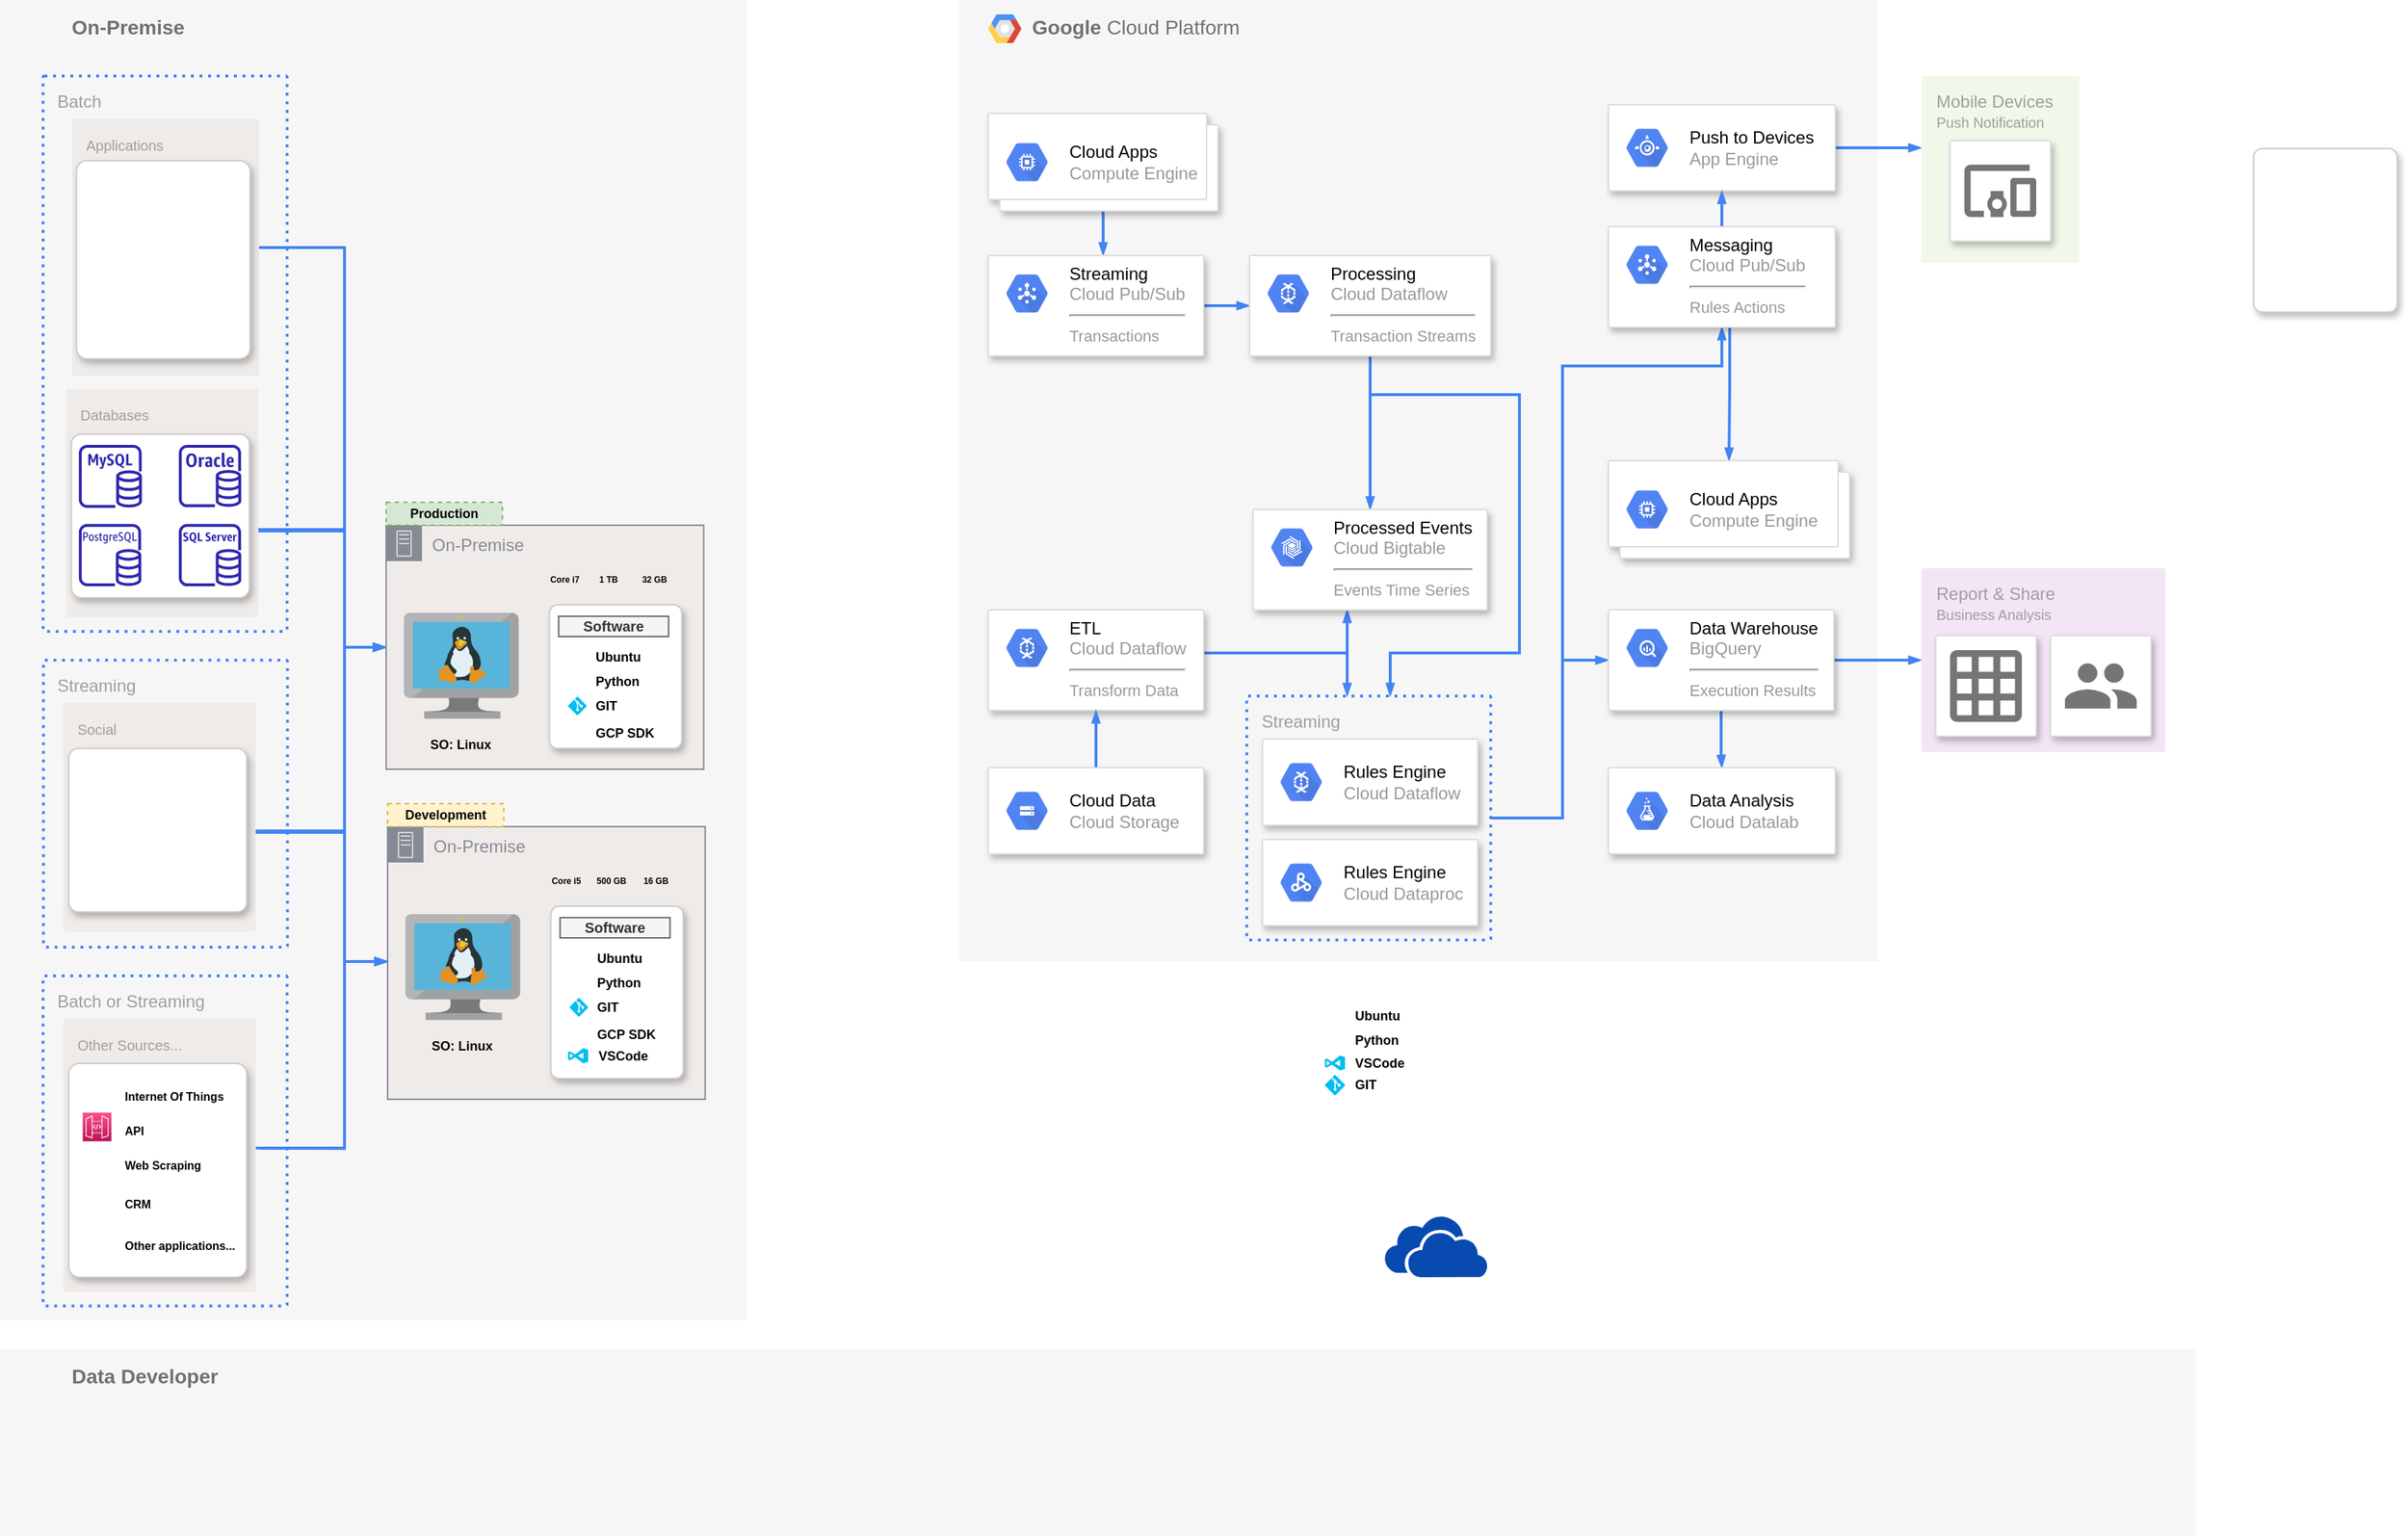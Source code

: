 <mxfile version="21.1.5" type="github">
  <diagram id="d1ab7348-05c3-a1e3-ca4d-12c340fd6b49" name="Page-1">
    <mxGraphModel dx="2576" dy="1331" grid="1" gridSize="10" guides="1" tooltips="1" connect="1" arrows="1" fold="1" page="1" pageScale="1" pageWidth="1169" pageHeight="827" background="none" math="0" shadow="0">
      <root>
        <mxCell id="0" />
        <mxCell id="1" parent="0" />
        <mxCell id="2" value="&lt;b&gt;Google &lt;/b&gt;Cloud Platform" style="fillColor=#F6F6F6;strokeColor=none;shadow=0;gradientColor=none;fontSize=14;align=left;spacing=10;fontColor=#717171;9E9E9E;verticalAlign=top;spacingTop=-4;fontStyle=0;spacingLeft=40;html=1;" parent="1" vertex="1">
          <mxGeometry x="228.5" y="-20" width="640" height="670" as="geometry" />
        </mxCell>
        <mxCell id="3" value="" style="shape=mxgraph.gcp2.google_cloud_platform;fillColor=#F6F6F6;strokeColor=none;shadow=0;gradientColor=none;" parent="2" vertex="1">
          <mxGeometry width="23" height="20" relative="1" as="geometry">
            <mxPoint x="20" y="10" as="offset" />
          </mxGeometry>
        </mxCell>
        <mxCell id="406" style="edgeStyle=orthogonalEdgeStyle;rounded=0;html=1;dashed=0;labelBackgroundColor=none;startArrow=none;startFill=0;startSize=4;endArrow=blockThin;endFill=1;endSize=4;strokeColor=#4284F3;strokeWidth=2;fontSize=12;" parent="1" source="371" target="384" edge="1">
          <mxGeometry relative="1" as="geometry">
            <Array as="points">
              <mxPoint x="648.5" y="550" />
              <mxPoint x="648.5" y="440" />
            </Array>
          </mxGeometry>
        </mxCell>
        <mxCell id="407" style="edgeStyle=orthogonalEdgeStyle;rounded=0;html=1;dashed=0;labelBackgroundColor=none;startArrow=none;startFill=0;startSize=4;endArrow=blockThin;endFill=1;endSize=4;strokeColor=#4284F3;strokeWidth=2;fontSize=12;" parent="1" source="371" target="380" edge="1">
          <mxGeometry relative="1" as="geometry">
            <Array as="points">
              <mxPoint x="648.5" y="550" />
              <mxPoint x="648.5" y="235" />
            </Array>
          </mxGeometry>
        </mxCell>
        <mxCell id="371" value="Streaming" style="rounded=1;absoluteArcSize=1;arcSize=2;html=1;strokeColor=#4284F3;gradientColor=none;shadow=0;dashed=1;fontSize=12;fontColor=#9E9E9E;align=left;verticalAlign=top;spacing=10;spacingTop=-4;fillColor=none;dashPattern=1 2;strokeWidth=2;" parent="1" vertex="1">
          <mxGeometry x="428.5" y="465" width="170" height="170" as="geometry" />
        </mxCell>
        <mxCell id="398" style="edgeStyle=orthogonalEdgeStyle;rounded=0;html=1;dashed=0;labelBackgroundColor=none;startArrow=none;startFill=0;startSize=4;endArrow=blockThin;endFill=1;endSize=4;strokeColor=#4284F3;strokeWidth=2;fontSize=12;" parent="1" source="359" target="361" edge="1">
          <mxGeometry relative="1" as="geometry">
            <Array as="points">
              <mxPoint x="328.5" y="153" />
              <mxPoint x="328.5" y="153" />
            </Array>
          </mxGeometry>
        </mxCell>
        <mxCell id="359" value="" style="shape=mxgraph.gcp2.doubleRect;strokeColor=#dddddd;fillColor=#ffffff;shadow=1;strokeWidth=1;fontSize=12;fontColor=#9E9E9E;align=center;html=1;" parent="1" vertex="1">
          <mxGeometry x="248.5" y="59" width="160" height="68" as="geometry" />
        </mxCell>
        <mxCell id="360" value="&lt;font color=&quot;#000000&quot;&gt;Cloud Apps&lt;/font&gt;&lt;br&gt;Compute Engine" style="dashed=0;connectable=0;html=1;fillColor=#5184F3;strokeColor=none;shape=mxgraph.gcp2.hexIcon;prIcon=compute_engine;part=1;labelPosition=right;verticalLabelPosition=middle;align=left;verticalAlign=middle;spacingLeft=5;fontColor=#999999;fontSize=12;" parent="359" vertex="1">
          <mxGeometry y="0.5" width="44" height="39" relative="1" as="geometry">
            <mxPoint x="5" y="-19.5" as="offset" />
          </mxGeometry>
        </mxCell>
        <mxCell id="399" style="edgeStyle=orthogonalEdgeStyle;rounded=0;html=1;dashed=0;labelBackgroundColor=none;startArrow=none;startFill=0;startSize=4;endArrow=blockThin;endFill=1;endSize=4;strokeColor=#4284F3;strokeWidth=2;fontSize=12;" parent="1" source="361" target="363" edge="1">
          <mxGeometry relative="1" as="geometry" />
        </mxCell>
        <mxCell id="361" value="" style="strokeColor=#dddddd;fillColor=#ffffff;shadow=1;strokeWidth=1;rounded=1;absoluteArcSize=1;arcSize=2;fontSize=12;fontColor=#9E9E9E;align=center;html=1;" parent="1" vertex="1">
          <mxGeometry x="248.5" y="158" width="150" height="70" as="geometry" />
        </mxCell>
        <mxCell id="362" value="&lt;font color=&quot;#000000&quot;&gt;Streaming&lt;/font&gt;&lt;br&gt;Cloud Pub/Sub&lt;hr&gt;&lt;font style=&quot;font-size: 11px&quot;&gt;Transactions&lt;/font&gt;" style="dashed=0;connectable=0;html=1;fillColor=#5184F3;strokeColor=none;shape=mxgraph.gcp2.hexIcon;prIcon=cloud_pubsub;part=1;labelPosition=right;verticalLabelPosition=middle;align=left;verticalAlign=top;spacingLeft=5;fontColor=#999999;fontSize=12;spacingTop=-8;" parent="361" vertex="1">
          <mxGeometry width="44" height="39" relative="1" as="geometry">
            <mxPoint x="5" y="7" as="offset" />
          </mxGeometry>
        </mxCell>
        <mxCell id="400" style="edgeStyle=orthogonalEdgeStyle;rounded=0;html=1;exitX=0.5;exitY=1;dashed=0;labelBackgroundColor=none;startArrow=none;startFill=0;startSize=4;endArrow=blockThin;endFill=1;endSize=4;strokeColor=#4284F3;strokeWidth=2;fontSize=12;entryX=0.5;entryY=0;entryDx=0;entryDy=0;" parent="1" source="363" target="369" edge="1">
          <mxGeometry relative="1" as="geometry">
            <mxPoint x="514.5" y="273" as="targetPoint" />
          </mxGeometry>
        </mxCell>
        <mxCell id="405" style="edgeStyle=orthogonalEdgeStyle;rounded=0;html=1;dashed=0;labelBackgroundColor=none;startArrow=none;startFill=0;startSize=4;endArrow=blockThin;endFill=1;endSize=4;strokeColor=#4284F3;strokeWidth=2;fontSize=12;" parent="1" source="363" target="371" edge="1">
          <mxGeometry relative="1" as="geometry">
            <Array as="points">
              <mxPoint x="618.5" y="255" />
              <mxPoint x="618.5" y="435" />
              <mxPoint x="528.5" y="435" />
            </Array>
          </mxGeometry>
        </mxCell>
        <mxCell id="363" value="" style="strokeColor=#dddddd;fillColor=#ffffff;shadow=1;strokeWidth=1;rounded=1;absoluteArcSize=1;arcSize=2;fontSize=12;fontColor=#9E9E9E;align=center;html=1;" parent="1" vertex="1">
          <mxGeometry x="430.5" y="158" width="168" height="70" as="geometry" />
        </mxCell>
        <mxCell id="364" value="&lt;font color=&quot;#000000&quot;&gt;Processing&lt;/font&gt;&lt;br&gt;Cloud Dataflow&lt;hr&gt;&lt;font style=&quot;font-size: 11px&quot;&gt;Transaction Streams&lt;/font&gt;" style="dashed=0;connectable=0;html=1;fillColor=#5184F3;strokeColor=none;shape=mxgraph.gcp2.hexIcon;prIcon=cloud_dataflow;part=1;labelPosition=right;verticalLabelPosition=middle;align=left;verticalAlign=top;spacingLeft=5;fontColor=#999999;fontSize=12;spacingTop=-8;" parent="363" vertex="1">
          <mxGeometry width="44" height="39" relative="1" as="geometry">
            <mxPoint x="5" y="7" as="offset" />
          </mxGeometry>
        </mxCell>
        <mxCell id="403" style="edgeStyle=orthogonalEdgeStyle;rounded=0;html=1;dashed=0;labelBackgroundColor=none;startArrow=none;startFill=0;startSize=4;endArrow=blockThin;endFill=1;endSize=4;strokeColor=#4284F3;strokeWidth=2;fontSize=12;" parent="1" source="365" target="371" edge="1">
          <mxGeometry relative="1" as="geometry">
            <Array as="points">
              <mxPoint x="498.5" y="435" />
            </Array>
          </mxGeometry>
        </mxCell>
        <mxCell id="404" style="edgeStyle=orthogonalEdgeStyle;rounded=0;html=1;dashed=0;labelBackgroundColor=none;startArrow=none;startFill=0;startSize=4;endArrow=blockThin;endFill=1;endSize=4;strokeColor=#4284F3;strokeWidth=2;fontSize=12;" parent="1" source="365" target="369" edge="1">
          <mxGeometry relative="1" as="geometry">
            <Array as="points">
              <mxPoint x="498.5" y="435" />
            </Array>
          </mxGeometry>
        </mxCell>
        <mxCell id="365" value="" style="strokeColor=#dddddd;fillColor=#ffffff;shadow=1;strokeWidth=1;rounded=1;absoluteArcSize=1;arcSize=2;fontSize=12;fontColor=#9E9E9E;align=center;html=1;" parent="1" vertex="1">
          <mxGeometry x="248.5" y="405" width="150" height="70" as="geometry" />
        </mxCell>
        <mxCell id="366" value="&lt;font color=&quot;#000000&quot;&gt;ETL&lt;/font&gt;&lt;br&gt;Cloud Dataflow&lt;hr&gt;&lt;font style=&quot;font-size: 11px&quot;&gt;Transform Data&lt;/font&gt;" style="dashed=0;connectable=0;html=1;fillColor=#5184F3;strokeColor=none;shape=mxgraph.gcp2.hexIcon;prIcon=cloud_dataflow;part=1;labelPosition=right;verticalLabelPosition=middle;align=left;verticalAlign=top;spacingLeft=5;fontColor=#999999;fontSize=12;spacingTop=-8;" parent="365" vertex="1">
          <mxGeometry width="44" height="39" relative="1" as="geometry">
            <mxPoint x="5" y="7" as="offset" />
          </mxGeometry>
        </mxCell>
        <mxCell id="402" style="edgeStyle=orthogonalEdgeStyle;rounded=0;html=1;exitX=0.5;exitY=0;dashed=0;labelBackgroundColor=none;startArrow=none;startFill=0;startSize=4;endArrow=blockThin;endFill=1;endSize=4;strokeColor=#4284F3;strokeWidth=2;fontSize=12;" parent="1" source="367" target="365" edge="1">
          <mxGeometry relative="1" as="geometry" />
        </mxCell>
        <mxCell id="367" value="" style="strokeColor=#dddddd;fillColor=#ffffff;shadow=1;strokeWidth=1;rounded=1;absoluteArcSize=1;arcSize=2;fontSize=12;fontColor=#9E9E9E;align=center;html=1;" parent="1" vertex="1">
          <mxGeometry x="248.5" y="515" width="150" height="60" as="geometry" />
        </mxCell>
        <mxCell id="368" value="&lt;font color=&quot;#000000&quot;&gt;Cloud Data&lt;/font&gt;&lt;br&gt;Cloud Storage" style="dashed=0;connectable=0;html=1;fillColor=#5184F3;strokeColor=none;shape=mxgraph.gcp2.hexIcon;prIcon=cloud_storage;part=1;labelPosition=right;verticalLabelPosition=middle;align=left;verticalAlign=middle;spacingLeft=5;fontColor=#999999;fontSize=12;" parent="367" vertex="1">
          <mxGeometry y="0.5" width="44" height="39" relative="1" as="geometry">
            <mxPoint x="5" y="-19.5" as="offset" />
          </mxGeometry>
        </mxCell>
        <mxCell id="369" value="" style="strokeColor=#dddddd;fillColor=#ffffff;shadow=1;strokeWidth=1;rounded=1;absoluteArcSize=1;arcSize=2;fontSize=12;fontColor=#9E9E9E;align=center;html=1;" parent="1" vertex="1">
          <mxGeometry x="433" y="335" width="163" height="70" as="geometry" />
        </mxCell>
        <mxCell id="370" value="&lt;font color=&quot;#000000&quot;&gt;Processed Events&lt;/font&gt;&lt;br&gt;Cloud Bigtable&lt;hr&gt;&lt;font style=&quot;font-size: 11px&quot;&gt;Events Time Series&lt;/font&gt;" style="dashed=0;connectable=0;html=1;fillColor=#5184F3;strokeColor=none;shape=mxgraph.gcp2.hexIcon;prIcon=cloud_bigtable;part=1;labelPosition=right;verticalLabelPosition=middle;align=left;verticalAlign=top;spacingLeft=5;fontColor=#999999;fontSize=12;spacingTop=-8;" parent="369" vertex="1">
          <mxGeometry width="44" height="39" relative="1" as="geometry">
            <mxPoint x="5" y="7" as="offset" />
          </mxGeometry>
        </mxCell>
        <mxCell id="372" value="" style="strokeColor=#dddddd;fillColor=#ffffff;shadow=1;strokeWidth=1;rounded=1;absoluteArcSize=1;arcSize=2;fontSize=12;fontColor=#9E9E9E;align=center;html=1;" parent="1" vertex="1">
          <mxGeometry x="439.5" y="495" width="150" height="60" as="geometry" />
        </mxCell>
        <mxCell id="373" value="&lt;font color=&quot;#000000&quot;&gt;Rules Engine&lt;/font&gt;&lt;br&gt;Cloud Dataflow" style="dashed=0;connectable=0;html=1;fillColor=#5184F3;strokeColor=none;shape=mxgraph.gcp2.hexIcon;prIcon=cloud_dataflow;part=1;labelPosition=right;verticalLabelPosition=middle;align=left;verticalAlign=middle;spacingLeft=5;fontColor=#999999;fontSize=12;" parent="372" vertex="1">
          <mxGeometry y="0.5" width="44" height="39" relative="1" as="geometry">
            <mxPoint x="5" y="-19.5" as="offset" />
          </mxGeometry>
        </mxCell>
        <mxCell id="374" value="" style="strokeColor=#dddddd;fillColor=#ffffff;shadow=1;strokeWidth=1;rounded=1;absoluteArcSize=1;arcSize=2;fontSize=12;fontColor=#9E9E9E;align=center;html=1;" parent="1" vertex="1">
          <mxGeometry x="439.5" y="565" width="150" height="60" as="geometry" />
        </mxCell>
        <mxCell id="375" value="&lt;font color=&quot;#000000&quot;&gt;Rules Engine&lt;/font&gt;&lt;br&gt;Cloud Dataproc" style="dashed=0;connectable=0;html=1;fillColor=#5184F3;strokeColor=none;shape=mxgraph.gcp2.hexIcon;prIcon=cloud_dataproc;part=1;labelPosition=right;verticalLabelPosition=middle;align=left;verticalAlign=middle;spacingLeft=5;fontColor=#999999;fontSize=12;" parent="374" vertex="1">
          <mxGeometry y="0.5" width="44" height="39" relative="1" as="geometry">
            <mxPoint x="5" y="-19.5" as="offset" />
          </mxGeometry>
        </mxCell>
        <mxCell id="408" style="edgeStyle=orthogonalEdgeStyle;rounded=0;html=1;dashed=0;labelBackgroundColor=none;startArrow=none;startFill=0;startSize=4;endArrow=blockThin;endFill=1;endSize=4;strokeColor=#4284F3;strokeWidth=2;fontSize=12;" parent="1" source="376" target="388" edge="1">
          <mxGeometry relative="1" as="geometry">
            <Array as="points">
              <mxPoint x="888.5" y="83" />
              <mxPoint x="888.5" y="83" />
            </Array>
          </mxGeometry>
        </mxCell>
        <mxCell id="376" value="" style="strokeColor=#dddddd;fillColor=#ffffff;shadow=1;strokeWidth=1;rounded=1;absoluteArcSize=1;arcSize=2;fontSize=12;fontColor=#9E9E9E;align=center;html=1;" parent="1" vertex="1">
          <mxGeometry x="680.5" y="53" width="158" height="60" as="geometry" />
        </mxCell>
        <mxCell id="377" value="&lt;font color=&quot;#000000&quot;&gt;Push to Devices&lt;/font&gt;&lt;br&gt;App Engine" style="dashed=0;connectable=0;html=1;fillColor=#5184F3;strokeColor=none;shape=mxgraph.gcp2.hexIcon;prIcon=app_engine;part=1;labelPosition=right;verticalLabelPosition=middle;align=left;verticalAlign=middle;spacingLeft=5;fontColor=#999999;fontSize=12;" parent="376" vertex="1">
          <mxGeometry y="0.5" width="44" height="39" relative="1" as="geometry">
            <mxPoint x="5" y="-19.5" as="offset" />
          </mxGeometry>
        </mxCell>
        <mxCell id="409" style="edgeStyle=orthogonalEdgeStyle;rounded=0;html=1;dashed=0;labelBackgroundColor=none;startArrow=none;startFill=0;startSize=4;endArrow=blockThin;endFill=1;endSize=4;strokeColor=#4284F3;strokeWidth=2;fontSize=12;" parent="1" source="380" target="376" edge="1">
          <mxGeometry relative="1" as="geometry" />
        </mxCell>
        <mxCell id="410" style="edgeStyle=orthogonalEdgeStyle;rounded=0;html=1;dashed=0;labelBackgroundColor=none;startArrow=none;startFill=0;startSize=4;endArrow=blockThin;endFill=1;endSize=4;strokeColor=#4284F3;strokeWidth=2;fontSize=12;entryX=0.5;entryY=0;entryDx=0;entryDy=0;" parent="1" source="380" target="382" edge="1">
          <mxGeometry relative="1" as="geometry">
            <Array as="points">
              <mxPoint x="765" y="250" />
              <mxPoint x="765" y="250" />
            </Array>
            <mxPoint x="759.486" y="239" as="targetPoint" />
          </mxGeometry>
        </mxCell>
        <mxCell id="380" value="" style="strokeColor=#dddddd;fillColor=#ffffff;shadow=1;strokeWidth=1;rounded=1;absoluteArcSize=1;arcSize=2;fontSize=12;fontColor=#9E9E9E;align=center;html=1;" parent="1" vertex="1">
          <mxGeometry x="680.5" y="138" width="158" height="70" as="geometry" />
        </mxCell>
        <mxCell id="381" value="&lt;font color=&quot;#000000&quot;&gt;Messaging&lt;/font&gt;&lt;br&gt;Cloud Pub/Sub&lt;hr&gt;&lt;font style=&quot;font-size: 11px&quot;&gt;Rules Actions&lt;/font&gt;" style="dashed=0;connectable=0;html=1;fillColor=#5184F3;strokeColor=none;shape=mxgraph.gcp2.hexIcon;prIcon=cloud_pubsub;part=1;labelPosition=right;verticalLabelPosition=middle;align=left;verticalAlign=top;spacingLeft=5;fontColor=#999999;fontSize=12;spacingTop=-8;" parent="380" vertex="1">
          <mxGeometry width="44" height="39" relative="1" as="geometry">
            <mxPoint x="5" y="7" as="offset" />
          </mxGeometry>
        </mxCell>
        <mxCell id="382" value="" style="shape=mxgraph.gcp2.doubleRect;strokeColor=#dddddd;fillColor=#ffffff;shadow=1;strokeWidth=1;fontSize=12;fontColor=#9E9E9E;align=center;html=1;" parent="1" vertex="1">
          <mxGeometry x="680.5" y="301" width="168" height="68" as="geometry" />
        </mxCell>
        <mxCell id="383" value="&lt;font color=&quot;#000000&quot;&gt;Cloud Apps&lt;/font&gt;&lt;br&gt;Compute Engine" style="dashed=0;connectable=0;html=1;fillColor=#5184F3;strokeColor=none;shape=mxgraph.gcp2.hexIcon;prIcon=compute_engine;part=1;labelPosition=right;verticalLabelPosition=middle;align=left;verticalAlign=middle;spacingLeft=5;fontColor=#999999;fontSize=12;" parent="382" vertex="1">
          <mxGeometry y="0.5" width="44" height="39" relative="1" as="geometry">
            <mxPoint x="5" y="-19.5" as="offset" />
          </mxGeometry>
        </mxCell>
        <mxCell id="411" style="edgeStyle=orthogonalEdgeStyle;rounded=0;html=1;dashed=0;labelBackgroundColor=none;startArrow=none;startFill=0;startSize=4;endArrow=blockThin;endFill=1;endSize=4;strokeColor=#4284F3;strokeWidth=2;fontSize=12;" parent="1" source="384" target="391" edge="1">
          <mxGeometry relative="1" as="geometry" />
        </mxCell>
        <mxCell id="412" style="edgeStyle=orthogonalEdgeStyle;rounded=0;html=1;dashed=0;labelBackgroundColor=none;startArrow=none;startFill=0;startSize=4;endArrow=blockThin;endFill=1;endSize=4;strokeColor=#4284F3;strokeWidth=2;fontSize=12;" parent="1" source="384" target="386" edge="1">
          <mxGeometry relative="1" as="geometry">
            <Array as="points">
              <mxPoint x="759.5" y="505" />
              <mxPoint x="759.5" y="505" />
            </Array>
          </mxGeometry>
        </mxCell>
        <mxCell id="384" value="" style="strokeColor=#dddddd;fillColor=#ffffff;shadow=1;strokeWidth=1;rounded=1;absoluteArcSize=1;arcSize=2;fontSize=12;fontColor=#9E9E9E;align=center;html=1;" parent="1" vertex="1">
          <mxGeometry x="680.5" y="405" width="157" height="70" as="geometry" />
        </mxCell>
        <mxCell id="385" value="&lt;font color=&quot;#000000&quot;&gt;Data Warehouse&lt;/font&gt;&lt;br&gt;BigQuery&lt;hr&gt;&lt;font style=&quot;font-size: 11px&quot;&gt;Execution Results&lt;/font&gt;" style="dashed=0;connectable=0;html=1;fillColor=#5184F3;strokeColor=none;shape=mxgraph.gcp2.hexIcon;prIcon=bigquery;part=1;labelPosition=right;verticalLabelPosition=middle;align=left;verticalAlign=top;spacingLeft=5;fontColor=#999999;fontSize=12;spacingTop=-8;" parent="384" vertex="1">
          <mxGeometry width="44" height="39" relative="1" as="geometry">
            <mxPoint x="5" y="7" as="offset" />
          </mxGeometry>
        </mxCell>
        <mxCell id="386" value="" style="strokeColor=#dddddd;fillColor=#ffffff;shadow=1;strokeWidth=1;rounded=1;absoluteArcSize=1;arcSize=2;fontSize=12;fontColor=#9E9E9E;align=center;html=1;" parent="1" vertex="1">
          <mxGeometry x="680.5" y="515" width="158" height="60" as="geometry" />
        </mxCell>
        <mxCell id="387" value="&lt;font color=&quot;#000000&quot;&gt;Data Analysis&lt;/font&gt;&lt;br&gt;Cloud Datalab" style="dashed=0;connectable=0;html=1;fillColor=#5184F3;strokeColor=none;shape=mxgraph.gcp2.hexIcon;prIcon=cloud_datalab;part=1;labelPosition=right;verticalLabelPosition=middle;align=left;verticalAlign=middle;spacingLeft=5;fontColor=#999999;fontSize=12;" parent="386" vertex="1">
          <mxGeometry y="0.5" width="44" height="39" relative="1" as="geometry">
            <mxPoint x="5" y="-19.5" as="offset" />
          </mxGeometry>
        </mxCell>
        <mxCell id="388" value="Mobile Devices&lt;br&gt;&lt;font style=&quot;font-size: 10px&quot;&gt;Push Notification&lt;/font&gt;&lt;br&gt;" style="rounded=1;absoluteArcSize=1;arcSize=2;html=1;strokeColor=none;gradientColor=none;shadow=0;dashed=0;fontSize=12;fontColor=#9E9E9E;align=left;verticalAlign=top;spacing=10;spacingTop=-4;fillColor=#F1F8E9;" parent="1" vertex="1">
          <mxGeometry x="898.5" y="33" width="110" height="130" as="geometry" />
        </mxCell>
        <mxCell id="389" value="" style="strokeColor=#dddddd;fillColor=#ffffff;shadow=1;strokeWidth=1;rounded=1;absoluteArcSize=1;arcSize=2;labelPosition=center;verticalLabelPosition=middle;align=center;verticalAlign=bottom;spacingLeft=0;fontColor=#999999;fontSize=12;whiteSpace=wrap;spacingBottom=2;html=1;" parent="1" vertex="1">
          <mxGeometry x="918.5" y="78" width="70" height="70" as="geometry" />
        </mxCell>
        <mxCell id="390" value="" style="dashed=0;connectable=0;html=1;fillColor=#757575;strokeColor=none;shape=mxgraph.gcp2.mobile_devices;part=1;" parent="389" vertex="1">
          <mxGeometry x="0.5" width="50" height="36.5" relative="1" as="geometry">
            <mxPoint x="-25" y="16.75" as="offset" />
          </mxGeometry>
        </mxCell>
        <mxCell id="391" value="Report &amp;amp; Share&lt;br&gt;&lt;font style=&quot;font-size: 10px&quot;&gt;Business Analysis&lt;/font&gt;&lt;br&gt;" style="rounded=1;absoluteArcSize=1;arcSize=2;html=1;strokeColor=none;gradientColor=none;shadow=0;dashed=0;fontSize=12;fontColor=#9E9E9E;align=left;verticalAlign=top;spacing=10;spacingTop=-4;fillColor=#F3E5F5;" parent="1" vertex="1">
          <mxGeometry x="898.5" y="376" width="170" height="128" as="geometry" />
        </mxCell>
        <mxCell id="392" value="" style="strokeColor=#dddddd;fillColor=#ffffff;shadow=1;strokeWidth=1;rounded=1;absoluteArcSize=1;arcSize=2;labelPosition=center;verticalLabelPosition=middle;align=center;verticalAlign=bottom;spacingLeft=0;fontColor=#999999;fontSize=12;whiteSpace=wrap;spacingBottom=2;html=1;" parent="1" vertex="1">
          <mxGeometry x="908.5" y="423" width="70" height="70" as="geometry" />
        </mxCell>
        <mxCell id="393" value="" style="dashed=0;connectable=0;html=1;fillColor=#757575;strokeColor=none;shape=mxgraph.gcp2.report;part=1;" parent="392" vertex="1">
          <mxGeometry x="0.5" width="50" height="50" relative="1" as="geometry">
            <mxPoint x="-25" y="10" as="offset" />
          </mxGeometry>
        </mxCell>
        <mxCell id="394" value="" style="strokeColor=#dddddd;fillColor=#ffffff;shadow=1;strokeWidth=1;rounded=1;absoluteArcSize=1;arcSize=2;labelPosition=center;verticalLabelPosition=middle;align=center;verticalAlign=bottom;spacingLeft=0;fontColor=#999999;fontSize=12;whiteSpace=wrap;spacingBottom=2;html=1;" parent="1" vertex="1">
          <mxGeometry x="988.5" y="423" width="70" height="70" as="geometry" />
        </mxCell>
        <mxCell id="395" value="" style="dashed=0;connectable=0;html=1;fillColor=#757575;strokeColor=none;shape=mxgraph.gcp2.users;part=1;" parent="394" vertex="1">
          <mxGeometry x="0.5" width="50" height="31.5" relative="1" as="geometry">
            <mxPoint x="-25" y="19.25" as="offset" />
          </mxGeometry>
        </mxCell>
        <mxCell id="i_Fcsn6_QUgu9OQFPRpI-437" value="" style="dashed=0;outlineConnect=0;html=1;align=center;labelPosition=center;verticalLabelPosition=bottom;verticalAlign=top;shape=mxgraph.weblogos.onedrive;fillColor=#094AB1;strokeColor=none" vertex="1" parent="1">
          <mxGeometry x="524.8" y="826.8" width="71.2" height="43.2" as="geometry" />
        </mxCell>
        <mxCell id="i_Fcsn6_QUgu9OQFPRpI-456" value="" style="whiteSpace=wrap;html=1;rounded=1;arcSize=6;shadow=1;glass=0;strokeColor=#CCCCCC;" vertex="1" parent="1">
          <mxGeometry x="1130" y="83.5" width="100" height="114" as="geometry" />
        </mxCell>
        <mxCell id="i_Fcsn6_QUgu9OQFPRpI-488" value="" style="group" vertex="1" connectable="0" parent="1">
          <mxGeometry x="481.88" y="680.12" width="78.12" height="63" as="geometry" />
        </mxCell>
        <mxCell id="i_Fcsn6_QUgu9OQFPRpI-484" value="" style="group" vertex="1" connectable="0" parent="i_Fcsn6_QUgu9OQFPRpI-488">
          <mxGeometry x="1.12" y="48.88" width="77" height="14.12" as="geometry" />
        </mxCell>
        <mxCell id="i_Fcsn6_QUgu9OQFPRpI-468" value="" style="verticalLabelPosition=bottom;html=1;verticalAlign=top;align=center;strokeColor=none;fillColor=#00BEF2;shape=mxgraph.azure.git_repository;aspect=fixed;" vertex="1" parent="i_Fcsn6_QUgu9OQFPRpI-484">
          <mxGeometry y="0.12" width="14" height="14" as="geometry" />
        </mxCell>
        <mxCell id="i_Fcsn6_QUgu9OQFPRpI-469" value="&lt;div style=&quot;font-size: 9px;&quot;&gt;GIT&lt;/div&gt;" style="text;strokeColor=none;align=left;fillColor=none;html=1;verticalAlign=middle;whiteSpace=wrap;rounded=0;fontStyle=1;fontSize=9;" vertex="1" parent="i_Fcsn6_QUgu9OQFPRpI-484">
          <mxGeometry x="19" width="58" height="14.12" as="geometry" />
        </mxCell>
        <mxCell id="i_Fcsn6_QUgu9OQFPRpI-485" value="" style="group" vertex="1" connectable="0" parent="i_Fcsn6_QUgu9OQFPRpI-488">
          <mxGeometry x="1.12" y="33.57" width="77" height="14.12" as="geometry" />
        </mxCell>
        <mxCell id="i_Fcsn6_QUgu9OQFPRpI-463" value="" style="verticalLabelPosition=bottom;html=1;verticalAlign=top;align=center;strokeColor=none;fillColor=#00BEF2;shape=mxgraph.azure.visual_studio_online;aspect=fixed;" vertex="1" parent="i_Fcsn6_QUgu9OQFPRpI-485">
          <mxGeometry y="1.82" width="14" height="10.49" as="geometry" />
        </mxCell>
        <mxCell id="i_Fcsn6_QUgu9OQFPRpI-464" value="&lt;div style=&quot;font-size: 9px;&quot;&gt;VSCode&lt;/div&gt;" style="text;strokeColor=none;align=left;fillColor=none;html=1;verticalAlign=middle;whiteSpace=wrap;rounded=0;fontStyle=1;fontSize=9;" vertex="1" parent="i_Fcsn6_QUgu9OQFPRpI-485">
          <mxGeometry x="19" width="58" height="14.12" as="geometry" />
        </mxCell>
        <mxCell id="i_Fcsn6_QUgu9OQFPRpI-486" value="" style="group" vertex="1" connectable="0" parent="i_Fcsn6_QUgu9OQFPRpI-488">
          <mxGeometry x="1.12" y="17.82" width="77" height="15.33" as="geometry" />
        </mxCell>
        <mxCell id="i_Fcsn6_QUgu9OQFPRpI-471" value="" style="shape=image;imageAspect=0;aspect=fixed;verticalLabelPosition=bottom;verticalAlign=top;image=https://upload.wikimedia.org/wikipedia/commons/thumb/c/c3/Python-logo-notext.svg/1869px-Python-logo-notext.svg.png;" vertex="1" parent="i_Fcsn6_QUgu9OQFPRpI-486">
          <mxGeometry width="14" height="15.33" as="geometry" />
        </mxCell>
        <mxCell id="i_Fcsn6_QUgu9OQFPRpI-473" value="&lt;div style=&quot;font-size: 9px;&quot;&gt;Python&lt;/div&gt;" style="text;strokeColor=none;align=left;fillColor=none;html=1;verticalAlign=middle;whiteSpace=wrap;rounded=0;fontStyle=1;fontSize=9;" vertex="1" parent="i_Fcsn6_QUgu9OQFPRpI-486">
          <mxGeometry x="19" y="1.137e-13" width="58" height="14.12" as="geometry" />
        </mxCell>
        <mxCell id="i_Fcsn6_QUgu9OQFPRpI-487" value="" style="group" vertex="1" connectable="0" parent="i_Fcsn6_QUgu9OQFPRpI-488">
          <mxGeometry width="78.12" height="15" as="geometry" />
        </mxCell>
        <mxCell id="i_Fcsn6_QUgu9OQFPRpI-475" value="" style="shape=image;html=1;verticalAlign=top;verticalLabelPosition=bottom;labelBackgroundColor=#ffffff;imageAspect=0;aspect=fixed;image=https://cdn1.iconfinder.com/data/icons/operating-system-flat-1/30/ubuntu-128.png" vertex="1" parent="i_Fcsn6_QUgu9OQFPRpI-487">
          <mxGeometry width="15" height="15" as="geometry" />
        </mxCell>
        <mxCell id="i_Fcsn6_QUgu9OQFPRpI-476" value="&lt;div style=&quot;font-size: 9px;&quot;&gt;Ubuntu&lt;/div&gt;" style="text;strokeColor=none;align=left;fillColor=none;html=1;verticalAlign=middle;whiteSpace=wrap;rounded=0;fontStyle=1;fontSize=9;" vertex="1" parent="i_Fcsn6_QUgu9OQFPRpI-487">
          <mxGeometry x="20.12" y="0.88" width="58" height="14.12" as="geometry" />
        </mxCell>
        <mxCell id="i_Fcsn6_QUgu9OQFPRpI-491" value="&lt;b&gt;On-Premise&lt;/b&gt;" style="fillColor=#F6F6F6;strokeColor=none;shadow=0;gradientColor=none;fontSize=14;align=left;spacing=10;fontColor=#717171;9E9E9E;verticalAlign=top;spacingTop=-4;fontStyle=0;spacingLeft=40;html=1;" vertex="1" parent="1">
          <mxGeometry x="-440" y="-20" width="520" height="920" as="geometry" />
        </mxCell>
        <mxCell id="341" value="Batch" style="rounded=1;absoluteArcSize=1;arcSize=2;html=1;strokeColor=#4284F3;gradientColor=none;shadow=0;dashed=1;fontSize=12;fontColor=#9E9E9E;align=left;verticalAlign=top;spacing=10;spacingTop=-4;fillColor=none;dashPattern=1 2;strokeWidth=2;" parent="1" vertex="1">
          <mxGeometry x="-410" y="33" width="170" height="387" as="geometry" />
        </mxCell>
        <mxCell id="i_Fcsn6_QUgu9OQFPRpI-489" value="" style="group" vertex="1" connectable="0" parent="1">
          <mxGeometry x="-390" y="63" width="130.5" height="179" as="geometry" />
        </mxCell>
        <mxCell id="340" value="&lt;font style=&quot;font-size: 10px&quot;&gt;Applications&lt;/font&gt;" style="rounded=1;absoluteArcSize=1;arcSize=2;html=1;strokeColor=none;gradientColor=none;shadow=0;dashed=0;fontSize=12;fontColor=#9E9E9E;align=left;verticalAlign=top;spacing=10;spacingTop=-4;fillColor=#EFEBE9;" parent="i_Fcsn6_QUgu9OQFPRpI-489" vertex="1">
          <mxGeometry width="130.5" height="179" as="geometry" />
        </mxCell>
        <mxCell id="i_Fcsn6_QUgu9OQFPRpI-455" value="" style="group;aspect=fixed;" vertex="1" connectable="0" parent="i_Fcsn6_QUgu9OQFPRpI-489">
          <mxGeometry x="3.25" y="29" width="121" height="137.94" as="geometry" />
        </mxCell>
        <mxCell id="i_Fcsn6_QUgu9OQFPRpI-453" value="" style="whiteSpace=wrap;html=1;rounded=1;arcSize=6;shadow=1;glass=0;strokeColor=#CCCCCC;" vertex="1" parent="i_Fcsn6_QUgu9OQFPRpI-455">
          <mxGeometry width="121.0" height="137.94" as="geometry" />
        </mxCell>
        <mxCell id="i_Fcsn6_QUgu9OQFPRpI-452" value="" style="group" vertex="1" connectable="0" parent="i_Fcsn6_QUgu9OQFPRpI-455">
          <mxGeometry x="10.285" y="8.47" width="105.863" height="121.0" as="geometry" />
        </mxCell>
        <mxCell id="i_Fcsn6_QUgu9OQFPRpI-441" value="" style="group" vertex="1" connectable="0" parent="i_Fcsn6_QUgu9OQFPRpI-452">
          <mxGeometry width="103.873" height="67.425" as="geometry" />
        </mxCell>
        <mxCell id="i_Fcsn6_QUgu9OQFPRpI-422" value="" style="shape=image;html=1;verticalAlign=top;verticalLabelPosition=bottom;labelBackgroundColor=#ffffff;imageAspect=0;aspect=fixed;image=https://cdn1.iconfinder.com/data/icons/bootstrap-vol-3/16/filetype-xml-128.png" vertex="1" parent="i_Fcsn6_QUgu9OQFPRpI-441">
          <mxGeometry y="1.822" width="29.156" height="29.156" as="geometry" />
        </mxCell>
        <mxCell id="i_Fcsn6_QUgu9OQFPRpI-424" value="" style="shape=image;html=1;verticalAlign=top;verticalLabelPosition=bottom;labelBackgroundColor=#ffffff;imageAspect=0;aspect=fixed;image=https://cdn1.iconfinder.com/data/icons/bootstrap-vol-3/16/filetype-txt-128.png" vertex="1" parent="i_Fcsn6_QUgu9OQFPRpI-441">
          <mxGeometry x="72.893" width="30.978" height="30.978" as="geometry" />
        </mxCell>
        <mxCell id="i_Fcsn6_QUgu9OQFPRpI-425" value="" style="shape=image;html=1;verticalAlign=top;verticalLabelPosition=bottom;labelBackgroundColor=#ffffff;imageAspect=0;aspect=fixed;image=https://cdn1.iconfinder.com/data/icons/bootstrap-vol-3/16/filetype-json-128.png" vertex="1" parent="i_Fcsn6_QUgu9OQFPRpI-441">
          <mxGeometry x="0.364" y="37.539" width="29.156" height="29.156" as="geometry" />
        </mxCell>
        <mxCell id="i_Fcsn6_QUgu9OQFPRpI-432" value="" style="shape=image;html=1;verticalAlign=top;verticalLabelPosition=bottom;labelBackgroundColor=#ffffff;imageAspect=0;aspect=fixed;image=https://cdn1.iconfinder.com/data/icons/bootstrap-vol-3/16/filetype-yml-128.png" vertex="1" parent="i_Fcsn6_QUgu9OQFPRpI-441">
          <mxGeometry x="36.447" y="37.539" width="29.885" height="29.885" as="geometry" />
        </mxCell>
        <mxCell id="i_Fcsn6_QUgu9OQFPRpI-433" value="" style="shape=image;html=1;verticalAlign=top;verticalLabelPosition=bottom;labelBackgroundColor=#ffffff;imageAspect=0;aspect=fixed;image=https://cdn1.iconfinder.com/data/icons/bootstrap-vol-3/16/filetype-pdf-128.png" vertex="1" parent="i_Fcsn6_QUgu9OQFPRpI-441">
          <mxGeometry x="72.893" y="37.539" width="29.885" height="29.885" as="geometry" />
        </mxCell>
        <mxCell id="i_Fcsn6_QUgu9OQFPRpI-440" value="" style="shape=image;html=1;verticalAlign=top;verticalLabelPosition=bottom;labelBackgroundColor=#ffffff;imageAspect=0;aspect=fixed;image=https://cdn1.iconfinder.com/data/icons/bootstrap-vol-3/16/filetype-csv-128.png" vertex="1" parent="i_Fcsn6_QUgu9OQFPRpI-441">
          <mxGeometry x="36.447" y="1.458" width="29.52" height="29.52" as="geometry" />
        </mxCell>
        <mxCell id="i_Fcsn6_QUgu9OQFPRpI-447" value="" style="shape=image;imageAspect=0;aspect=fixed;verticalLabelPosition=bottom;verticalAlign=top;image=https://www.pngkey.com/png/full/917-9178816_download-icons-microsoft-office-svg-eps-png-psd.png;" vertex="1" parent="i_Fcsn6_QUgu9OQFPRpI-452">
          <mxGeometry y="75.807" width="105.858" height="45.192" as="geometry" />
        </mxCell>
        <mxCell id="i_Fcsn6_QUgu9OQFPRpI-493" value="" style="shape=image;imageAspect=0;aspect=fixed;verticalLabelPosition=bottom;verticalAlign=top;image=https://cdn0.iconfinder.com/data/icons/cloud-services-color/57/1_color-512.png;" vertex="1" parent="1">
          <mxGeometry x="-423.406" y="-17" width="27.656" height="27.656" as="geometry" />
        </mxCell>
        <mxCell id="397" style="edgeStyle=orthogonalEdgeStyle;rounded=0;html=1;dashed=0;labelBackgroundColor=none;startArrow=none;startFill=0;startSize=4;endArrow=blockThin;endFill=1;endSize=4;strokeColor=#4284F3;strokeWidth=2;fontSize=12;" parent="1" source="340" target="i_Fcsn6_QUgu9OQFPRpI-458" edge="1">
          <mxGeometry relative="1" as="geometry">
            <Array as="points">
              <mxPoint x="-200" y="153" />
              <mxPoint x="-200" y="431" />
            </Array>
          </mxGeometry>
        </mxCell>
        <mxCell id="401" style="edgeStyle=orthogonalEdgeStyle;rounded=0;html=1;dashed=0;labelBackgroundColor=none;startArrow=none;startFill=0;startSize=4;endArrow=blockThin;endFill=1;endSize=4;strokeColor=#4284F3;strokeWidth=2;fontSize=12;" parent="1" source="356" target="i_Fcsn6_QUgu9OQFPRpI-458" edge="1">
          <mxGeometry relative="1" as="geometry">
            <Array as="points">
              <mxPoint x="-200" y="349" />
              <mxPoint x="-200" y="431" />
            </Array>
            <mxPoint x="-200.312" y="345" as="targetPoint" />
          </mxGeometry>
        </mxCell>
        <mxCell id="i_Fcsn6_QUgu9OQFPRpI-534" value="" style="group" vertex="1" connectable="0" parent="1">
          <mxGeometry x="-393.91" y="251" width="133.91" height="170.5" as="geometry" />
        </mxCell>
        <mxCell id="356" value="&lt;font style=&quot;font-size: 10px&quot;&gt;Databases&lt;/font&gt;" style="rounded=1;absoluteArcSize=1;arcSize=2;html=1;strokeColor=none;gradientColor=none;shadow=0;dashed=0;fontSize=12;fontColor=#9E9E9E;align=left;verticalAlign=top;spacing=10;spacingTop=-4;fillColor=#EFEBE9;" parent="i_Fcsn6_QUgu9OQFPRpI-534" vertex="1">
          <mxGeometry width="133.91" height="159" as="geometry" />
        </mxCell>
        <mxCell id="i_Fcsn6_QUgu9OQFPRpI-457" value="" style="group" vertex="1" connectable="0" parent="i_Fcsn6_QUgu9OQFPRpI-534">
          <mxGeometry x="15.648" y="56.5" width="110" height="114" as="geometry" />
        </mxCell>
        <mxCell id="i_Fcsn6_QUgu9OQFPRpI-454" value="" style="whiteSpace=wrap;html=1;rounded=1;arcSize=6;shadow=1;glass=0;strokeColor=#CCCCCC;" vertex="1" parent="i_Fcsn6_QUgu9OQFPRpI-457">
          <mxGeometry x="-12" y="-25" width="124" height="114" as="geometry" />
        </mxCell>
        <mxCell id="i_Fcsn6_QUgu9OQFPRpI-451" value="" style="group;aspect=fixed;" vertex="1" connectable="0" parent="i_Fcsn6_QUgu9OQFPRpI-457">
          <mxGeometry x="-6.787" y="-17.5" width="118" height="102.31" as="geometry" />
        </mxCell>
        <mxCell id="i_Fcsn6_QUgu9OQFPRpI-436" value="" style="sketch=0;outlineConnect=0;fontColor=#232F3E;gradientColor=none;fillColor=#2E27AD;strokeColor=none;dashed=0;verticalLabelPosition=bottom;verticalAlign=top;align=center;html=1;fontSize=12;fontStyle=0;aspect=fixed;pointerEvents=1;shape=mxgraph.aws4.rds_mysql_instance;" vertex="1" parent="i_Fcsn6_QUgu9OQFPRpI-451">
          <mxGeometry width="43.882" height="43.882" as="geometry" />
        </mxCell>
        <mxCell id="i_Fcsn6_QUgu9OQFPRpI-448" value="" style="sketch=0;outlineConnect=0;fontColor=#232F3E;gradientColor=none;fillColor=#2E27AD;strokeColor=none;dashed=0;verticalLabelPosition=bottom;verticalAlign=top;align=center;html=1;fontSize=12;fontStyle=0;aspect=fixed;pointerEvents=1;shape=mxgraph.aws4.rds_oracle_instance;" vertex="1" parent="i_Fcsn6_QUgu9OQFPRpI-451">
          <mxGeometry x="69.639" width="43.447" height="43.447" as="geometry" />
        </mxCell>
        <mxCell id="i_Fcsn6_QUgu9OQFPRpI-449" value="" style="sketch=0;outlineConnect=0;fontColor=#232F3E;gradientColor=none;fillColor=#2E27AD;strokeColor=none;dashed=0;verticalLabelPosition=bottom;verticalAlign=top;align=center;html=1;fontSize=12;fontStyle=0;aspect=fixed;pointerEvents=1;shape=mxgraph.aws4.rds_postgresql_instance;" vertex="1" parent="i_Fcsn6_QUgu9OQFPRpI-451">
          <mxGeometry y="55.09" width="43.447" height="43.447" as="geometry" />
        </mxCell>
        <mxCell id="i_Fcsn6_QUgu9OQFPRpI-450" value="" style="sketch=0;outlineConnect=0;fontColor=#232F3E;gradientColor=none;fillColor=#2E27AD;strokeColor=none;dashed=0;verticalLabelPosition=bottom;verticalAlign=top;align=center;html=1;fontSize=12;fontStyle=0;aspect=fixed;pointerEvents=1;shape=mxgraph.aws4.rds_sql_server_instance;" vertex="1" parent="i_Fcsn6_QUgu9OQFPRpI-451">
          <mxGeometry x="69.639" y="55.09" width="43.447" height="43.447" as="geometry" />
        </mxCell>
        <mxCell id="i_Fcsn6_QUgu9OQFPRpI-544" value="Streaming" style="rounded=1;absoluteArcSize=1;arcSize=2;html=1;strokeColor=#4284F3;gradientColor=none;shadow=0;dashed=1;fontSize=12;fontColor=#9E9E9E;align=left;verticalAlign=top;spacing=10;spacingTop=-4;fillColor=none;dashPattern=1 2;strokeWidth=2;" vertex="1" parent="1">
          <mxGeometry x="-409.75" y="440" width="170" height="200" as="geometry" />
        </mxCell>
        <mxCell id="i_Fcsn6_QUgu9OQFPRpI-535" value="" style="group" vertex="1" connectable="0" parent="1">
          <mxGeometry x="-395.75" y="470" width="133.91" height="170.5" as="geometry" />
        </mxCell>
        <mxCell id="i_Fcsn6_QUgu9OQFPRpI-536" value="&lt;font style=&quot;font-size: 10px&quot;&gt;Social&lt;/font&gt;" style="rounded=1;absoluteArcSize=1;arcSize=2;html=1;strokeColor=none;gradientColor=none;shadow=0;dashed=0;fontSize=12;fontColor=#9E9E9E;align=left;verticalAlign=top;spacing=10;spacingTop=-4;fillColor=#EFEBE9;" vertex="1" parent="i_Fcsn6_QUgu9OQFPRpI-535">
          <mxGeometry width="133.91" height="159" as="geometry" />
        </mxCell>
        <mxCell id="i_Fcsn6_QUgu9OQFPRpI-538" value="" style="whiteSpace=wrap;html=1;rounded=1;arcSize=6;shadow=1;glass=0;strokeColor=#CCCCCC;" vertex="1" parent="i_Fcsn6_QUgu9OQFPRpI-535">
          <mxGeometry x="3.648" y="31.5" width="124" height="114" as="geometry" />
        </mxCell>
        <mxCell id="i_Fcsn6_QUgu9OQFPRpI-546" value="" style="group;aspect=fixed;" vertex="1" connectable="0" parent="i_Fcsn6_QUgu9OQFPRpI-535">
          <mxGeometry x="7.75" y="52" width="116" height="76.42" as="geometry" />
        </mxCell>
        <mxCell id="i_Fcsn6_QUgu9OQFPRpI-426" value="" style="shape=image;html=1;verticalAlign=top;verticalLabelPosition=bottom;labelBackgroundColor=#ffffff;imageAspect=0;aspect=fixed;image=https://cdn3.iconfinder.com/data/icons/2018-social-media-logotypes/1000/2018_social_media_popular_app_logo_facebook-128.png" vertex="1" parent="i_Fcsn6_QUgu9OQFPRpI-546">
          <mxGeometry x="42.418" width="34.627" height="34.627" as="geometry" />
        </mxCell>
        <mxCell id="i_Fcsn6_QUgu9OQFPRpI-427" value="" style="shape=image;html=1;verticalAlign=top;verticalLabelPosition=bottom;labelBackgroundColor=#ffffff;imageAspect=0;aspect=fixed;image=https://cdn3.iconfinder.com/data/icons/2018-social-media-logotypes/1000/2018_social_media_popular_app_logo_twitter-128.png" vertex="1" parent="i_Fcsn6_QUgu9OQFPRpI-546">
          <mxGeometry x="42.418" y="38.21" width="34.627" height="34.627" as="geometry" />
        </mxCell>
        <mxCell id="i_Fcsn6_QUgu9OQFPRpI-429" value="" style="shape=image;html=1;verticalAlign=top;verticalLabelPosition=bottom;labelBackgroundColor=#ffffff;imageAspect=0;aspect=fixed;image=https://cdn4.iconfinder.com/data/icons/ionicons/512/icon-social-youtube-outline-128.png" vertex="1" parent="i_Fcsn6_QUgu9OQFPRpI-546">
          <mxGeometry x="81.373" y="38.21" width="34.627" height="34.627" as="geometry" />
        </mxCell>
        <mxCell id="i_Fcsn6_QUgu9OQFPRpI-435" value="" style="shape=image;html=1;verticalAlign=top;verticalLabelPosition=bottom;labelBackgroundColor=#ffffff;imageAspect=0;aspect=fixed;image=https://cdn3.iconfinder.com/data/icons/capsocial-round/500/linkedin-128.png" vertex="1" parent="i_Fcsn6_QUgu9OQFPRpI-546">
          <mxGeometry x="3.463" width="34.627" height="34.627" as="geometry" />
        </mxCell>
        <mxCell id="i_Fcsn6_QUgu9OQFPRpI-545" value="" style="shape=image;imageAspect=0;aspect=fixed;verticalLabelPosition=bottom;verticalAlign=top;image=https://upload.wikimedia.org/wikipedia/commons/thumb/5/5e/WhatsApp_icon.png/598px-WhatsApp_icon.png;" vertex="1" parent="i_Fcsn6_QUgu9OQFPRpI-546">
          <mxGeometry y="34.673" width="41.552" height="41.691" as="geometry" />
        </mxCell>
        <mxCell id="i_Fcsn6_QUgu9OQFPRpI-428" value="" style="shape=image;html=1;verticalAlign=top;verticalLabelPosition=bottom;labelBackgroundColor=#ffffff;imageAspect=0;aspect=fixed;image=https://cdn3.iconfinder.com/data/icons/2018-social-media-logotypes/1000/2018_social_media_popular_app_logo_instagram-128.png" vertex="1" parent="i_Fcsn6_QUgu9OQFPRpI-546">
          <mxGeometry x="81.373" width="34.627" height="34.627" as="geometry" />
        </mxCell>
        <mxCell id="i_Fcsn6_QUgu9OQFPRpI-558" value="Batch or Streaming" style="rounded=1;absoluteArcSize=1;arcSize=2;html=1;strokeColor=#4284F3;gradientColor=none;shadow=0;dashed=1;fontSize=12;fontColor=#9E9E9E;align=left;verticalAlign=top;spacing=10;spacingTop=-4;fillColor=none;dashPattern=1 2;strokeWidth=2;" vertex="1" parent="1">
          <mxGeometry x="-410" y="660" width="170" height="230" as="geometry" />
        </mxCell>
        <mxCell id="i_Fcsn6_QUgu9OQFPRpI-576" value="" style="group" vertex="1" connectable="0" parent="1">
          <mxGeometry x="-395.75" y="689.5" width="133.91" height="190.5" as="geometry" />
        </mxCell>
        <mxCell id="i_Fcsn6_QUgu9OQFPRpI-560" value="&lt;font style=&quot;font-size: 10px&quot;&gt;Other Sources...&lt;/font&gt;" style="rounded=1;absoluteArcSize=1;arcSize=2;html=1;strokeColor=none;gradientColor=none;shadow=0;dashed=0;fontSize=12;fontColor=#9E9E9E;align=left;verticalAlign=top;spacing=10;spacingTop=-4;fillColor=#EFEBE9;" vertex="1" parent="i_Fcsn6_QUgu9OQFPRpI-576">
          <mxGeometry width="133.91" height="190.5" as="geometry" />
        </mxCell>
        <mxCell id="i_Fcsn6_QUgu9OQFPRpI-561" value="" style="whiteSpace=wrap;html=1;rounded=1;arcSize=6;shadow=1;glass=0;strokeColor=#CCCCCC;" vertex="1" parent="i_Fcsn6_QUgu9OQFPRpI-576">
          <mxGeometry x="3.65" y="31.5" width="124" height="149" as="geometry" />
        </mxCell>
        <mxCell id="i_Fcsn6_QUgu9OQFPRpI-575" value="" style="group" vertex="1" connectable="0" parent="i_Fcsn6_QUgu9OQFPRpI-576">
          <mxGeometry x="8.8" y="41.75" width="120.0" height="127.0" as="geometry" />
        </mxCell>
        <mxCell id="i_Fcsn6_QUgu9OQFPRpI-434" value="" style="shape=image;imageAspect=0;aspect=fixed;verticalLabelPosition=bottom;verticalAlign=top;image=https://cdn-icons-png.flaticon.com/512/3930/3930419.png;" vertex="1" parent="i_Fcsn6_QUgu9OQFPRpI-575">
          <mxGeometry x="0.59" y="71.5" width="28" height="28" as="geometry" />
        </mxCell>
        <mxCell id="i_Fcsn6_QUgu9OQFPRpI-431" value="" style="shape=image;imageAspect=0;aspect=fixed;verticalLabelPosition=bottom;verticalAlign=top;image=https://cdn-icons-png.flaticon.com/512/6091/6091352.png;" vertex="1" parent="i_Fcsn6_QUgu9OQFPRpI-575">
          <mxGeometry x="4.59" width="20" height="20" as="geometry" />
        </mxCell>
        <mxCell id="i_Fcsn6_QUgu9OQFPRpI-547" value="Internet Of Things" style="text;strokeColor=none;align=left;fillColor=none;html=1;verticalAlign=middle;whiteSpace=wrap;rounded=0;fontStyle=1;fontSize=8;" vertex="1" parent="i_Fcsn6_QUgu9OQFPRpI-575">
          <mxGeometry x="31.59" y="2.5" width="88.41" height="20" as="geometry" />
        </mxCell>
        <mxCell id="i_Fcsn6_QUgu9OQFPRpI-416" value="" style="sketch=0;points=[[0,0,0],[0.25,0,0],[0.5,0,0],[0.75,0,0],[1,0,0],[0,1,0],[0.25,1,0],[0.5,1,0],[0.75,1,0],[1,1,0],[0,0.25,0],[0,0.5,0],[0,0.75,0],[1,0.25,0],[1,0.5,0],[1,0.75,0]];outlineConnect=0;fontColor=#232F3E;gradientColor=#FF4F8B;gradientDirection=north;fillColor=#BC1356;strokeColor=#ffffff;dashed=0;verticalLabelPosition=bottom;verticalAlign=top;align=center;html=1;fontSize=12;fontStyle=0;aspect=fixed;shape=mxgraph.aws4.resourceIcon;resIcon=mxgraph.aws4.api_gateway;" vertex="1" parent="i_Fcsn6_QUgu9OQFPRpI-575">
          <mxGeometry x="4.59" y="24" width="20" height="20" as="geometry" />
        </mxCell>
        <mxCell id="i_Fcsn6_QUgu9OQFPRpI-443" value="API" style="text;strokeColor=none;align=left;fillColor=none;html=1;verticalAlign=middle;whiteSpace=wrap;rounded=0;fontStyle=1;fontSize=8;" vertex="1" parent="i_Fcsn6_QUgu9OQFPRpI-575">
          <mxGeometry x="31.59" y="26.5" width="88.41" height="20" as="geometry" />
        </mxCell>
        <mxCell id="i_Fcsn6_QUgu9OQFPRpI-421" value="" style="shape=image;imageAspect=0;aspect=fixed;verticalLabelPosition=bottom;verticalAlign=top;image=https://www.myrasecurity.com/assets/79302/1673881210-seo_crawler_de_en_transparent_desktop.png?auto=format;" vertex="1" parent="i_Fcsn6_QUgu9OQFPRpI-575">
          <mxGeometry y="48.0" width="30" height="22.67" as="geometry" />
        </mxCell>
        <mxCell id="i_Fcsn6_QUgu9OQFPRpI-569" value="Web Scraping" style="text;strokeColor=none;align=left;fillColor=none;html=1;verticalAlign=middle;whiteSpace=wrap;rounded=0;fontStyle=1;fontSize=8;" vertex="1" parent="i_Fcsn6_QUgu9OQFPRpI-575">
          <mxGeometry x="31.59" y="50.92" width="88.41" height="20" as="geometry" />
        </mxCell>
        <mxCell id="i_Fcsn6_QUgu9OQFPRpI-570" value="CRM" style="text;strokeColor=none;align=left;fillColor=none;html=1;verticalAlign=middle;whiteSpace=wrap;rounded=0;fontStyle=1;fontSize=8;" vertex="1" parent="i_Fcsn6_QUgu9OQFPRpI-575">
          <mxGeometry x="31.59" y="78.0" width="88.41" height="20" as="geometry" />
        </mxCell>
        <mxCell id="i_Fcsn6_QUgu9OQFPRpI-571" value="" style="shape=image;imageAspect=0;aspect=fixed;verticalLabelPosition=bottom;verticalAlign=top;image=https://cdn-icons-png.flaticon.com/512/1042/1042820.png;" vertex="1" parent="i_Fcsn6_QUgu9OQFPRpI-575">
          <mxGeometry x="2.09" y="102.0" width="25" height="25" as="geometry" />
        </mxCell>
        <mxCell id="i_Fcsn6_QUgu9OQFPRpI-572" value="Other applications..." style="text;strokeColor=none;align=left;fillColor=none;html=1;verticalAlign=middle;whiteSpace=wrap;rounded=0;fontStyle=1;fontSize=8;" vertex="1" parent="i_Fcsn6_QUgu9OQFPRpI-575">
          <mxGeometry x="31.59" y="107.0" width="88.41" height="20" as="geometry" />
        </mxCell>
        <mxCell id="i_Fcsn6_QUgu9OQFPRpI-577" style="edgeStyle=orthogonalEdgeStyle;rounded=0;html=1;dashed=0;labelBackgroundColor=none;startArrow=none;startFill=0;startSize=4;endArrow=blockThin;endFill=1;endSize=4;strokeColor=#4284F3;strokeWidth=2;fontSize=12;" edge="1" parent="1" source="i_Fcsn6_QUgu9OQFPRpI-536" target="i_Fcsn6_QUgu9OQFPRpI-458">
          <mxGeometry relative="1" as="geometry">
            <Array as="points">
              <mxPoint x="-200" y="559" />
              <mxPoint x="-200" y="431" />
            </Array>
            <mxPoint x="-250" y="359" as="sourcePoint" />
            <mxPoint x="-160" y="265" as="targetPoint" />
          </mxGeometry>
        </mxCell>
        <mxCell id="i_Fcsn6_QUgu9OQFPRpI-578" style="edgeStyle=orthogonalEdgeStyle;rounded=0;html=1;dashed=0;labelBackgroundColor=none;startArrow=none;startFill=0;startSize=4;endArrow=blockThin;endFill=1;endSize=4;strokeColor=#4284F3;strokeWidth=2;fontSize=12;exitX=1.015;exitY=0.476;exitDx=0;exitDy=0;exitPerimeter=0;" edge="1" parent="1" source="i_Fcsn6_QUgu9OQFPRpI-560" target="i_Fcsn6_QUgu9OQFPRpI-458">
          <mxGeometry relative="1" as="geometry">
            <Array as="points">
              <mxPoint x="-200" y="780" />
              <mxPoint x="-200" y="431" />
            </Array>
            <mxPoint x="-258" y="569" as="sourcePoint" />
            <mxPoint x="-160" y="280" as="targetPoint" />
          </mxGeometry>
        </mxCell>
        <mxCell id="i_Fcsn6_QUgu9OQFPRpI-581" value="" style="group" vertex="1" connectable="0" parent="1">
          <mxGeometry x="-440" y="920" width="1530" height="130" as="geometry" />
        </mxCell>
        <mxCell id="i_Fcsn6_QUgu9OQFPRpI-579" value="&lt;b&gt;Data Developer&lt;/b&gt;" style="fillColor=#F6F6F6;strokeColor=none;shadow=0;gradientColor=none;fontSize=14;align=left;spacing=10;fontColor=#717171;9E9E9E;verticalAlign=top;spacingTop=-4;fontStyle=0;spacingLeft=40;html=1;" vertex="1" parent="i_Fcsn6_QUgu9OQFPRpI-581">
          <mxGeometry width="1530" height="130" as="geometry" />
        </mxCell>
        <mxCell id="i_Fcsn6_QUgu9OQFPRpI-580" value="" style="shape=image;imageAspect=0;aspect=fixed;verticalLabelPosition=bottom;verticalAlign=top;image=https://cdn-icons-png.flaticon.com/512/6478/6478099.png;" vertex="1" parent="i_Fcsn6_QUgu9OQFPRpI-581">
          <mxGeometry x="16" y="6" width="25" height="25" as="geometry" />
        </mxCell>
        <mxCell id="i_Fcsn6_QUgu9OQFPRpI-585" value="" style="group" vertex="1" connectable="0" parent="1">
          <mxGeometry x="-171.001" y="330" width="221.25" height="186" as="geometry" />
        </mxCell>
        <mxCell id="i_Fcsn6_QUgu9OQFPRpI-530" value="" style="group" vertex="1" connectable="0" parent="i_Fcsn6_QUgu9OQFPRpI-585">
          <mxGeometry y="16" width="221.25" height="170" as="geometry" />
        </mxCell>
        <mxCell id="i_Fcsn6_QUgu9OQFPRpI-458" value="On-Premise" style="sketch=0;outlineConnect=0;gradientColor=none;html=1;whiteSpace=wrap;fontSize=12;fontStyle=0;shape=mxgraph.aws4.group;grIcon=mxgraph.aws4.group_on_premise;strokeColor=#858B94;fillColor=#EFEBE9;verticalAlign=top;align=left;spacingLeft=30;fontColor=#858B94;dashed=0;container=0;" vertex="1" parent="i_Fcsn6_QUgu9OQFPRpI-530">
          <mxGeometry width="221.25" height="170" as="geometry" />
        </mxCell>
        <mxCell id="i_Fcsn6_QUgu9OQFPRpI-506" value="" style="group;aspect=fixed;fontSize=9;" vertex="1" connectable="0" parent="i_Fcsn6_QUgu9OQFPRpI-530">
          <mxGeometry x="109.242" y="5.5" width="90.279" height="36.875" as="geometry" />
        </mxCell>
        <mxCell id="i_Fcsn6_QUgu9OQFPRpI-503" value="" style="group" vertex="1" connectable="0" parent="i_Fcsn6_QUgu9OQFPRpI-506">
          <mxGeometry x="65.751" y="2.725" width="24.529" height="34.15" as="geometry" />
        </mxCell>
        <mxCell id="i_Fcsn6_QUgu9OQFPRpI-501" value="" style="shape=image;imageAspect=0;aspect=fixed;verticalLabelPosition=bottom;verticalAlign=top;image=https://cdn.iconscout.com/icon/premium/png-256-thumb/ram-2141879-1801885.png?f=webp&amp;w=256;" vertex="1" parent="i_Fcsn6_QUgu9OQFPRpI-503">
          <mxGeometry width="24.891" height="24.891" as="geometry" />
        </mxCell>
        <mxCell id="i_Fcsn6_QUgu9OQFPRpI-502" value="&lt;div style=&quot;font-size: 6px;&quot;&gt;32 GB&lt;/div&gt;" style="text;strokeColor=none;align=center;fillColor=none;html=1;verticalAlign=middle;whiteSpace=wrap;rounded=0;fontStyle=1;fontSize=6;" vertex="1" parent="i_Fcsn6_QUgu9OQFPRpI-503">
          <mxGeometry x="2.044" y="24.529" width="20.441" height="9.621" as="geometry" />
        </mxCell>
        <mxCell id="i_Fcsn6_QUgu9OQFPRpI-504" value="" style="group" vertex="1" connectable="0" parent="i_Fcsn6_QUgu9OQFPRpI-506">
          <mxGeometry x="35.771" y="4.088" width="21.803" height="32.787" as="geometry" />
        </mxCell>
        <mxCell id="i_Fcsn6_QUgu9OQFPRpI-499" value="" style="shape=image;imageAspect=0;aspect=fixed;verticalLabelPosition=bottom;verticalAlign=top;image=https://cdn-icons-png.flaticon.com/512/4617/4617565.png;" vertex="1" parent="i_Fcsn6_QUgu9OQFPRpI-504">
          <mxGeometry width="21.803" height="21.803" as="geometry" />
        </mxCell>
        <mxCell id="i_Fcsn6_QUgu9OQFPRpI-500" value="&lt;div style=&quot;font-size: 6px;&quot;&gt;1 TB&lt;/div&gt;" style="text;strokeColor=none;align=center;fillColor=none;html=1;verticalAlign=middle;whiteSpace=wrap;rounded=0;fontStyle=1;fontSize=6;" vertex="1" parent="i_Fcsn6_QUgu9OQFPRpI-504">
          <mxGeometry x="0.341" y="23.166" width="20.441" height="9.621" as="geometry" />
        </mxCell>
        <mxCell id="i_Fcsn6_QUgu9OQFPRpI-505" value="" style="group" vertex="1" connectable="0" parent="i_Fcsn6_QUgu9OQFPRpI-506">
          <mxGeometry width="29.98" height="36.875" as="geometry" />
        </mxCell>
        <mxCell id="i_Fcsn6_QUgu9OQFPRpI-495" value="" style="shape=image;imageAspect=0;aspect=fixed;verticalLabelPosition=bottom;verticalAlign=top;image=https://cdn0.iconfinder.com/data/icons/mobile-phone-componets-1/144/mobile-icon_07-512.png;" vertex="1" parent="i_Fcsn6_QUgu9OQFPRpI-505">
          <mxGeometry width="29.98" height="29.98" as="geometry" />
        </mxCell>
        <mxCell id="i_Fcsn6_QUgu9OQFPRpI-496" value="&lt;div style=&quot;font-size: 6px;&quot;&gt;Core i7&lt;/div&gt;" style="text;strokeColor=none;align=center;fillColor=none;html=1;verticalAlign=middle;whiteSpace=wrap;rounded=0;fontStyle=1;fontSize=6;" vertex="1" parent="i_Fcsn6_QUgu9OQFPRpI-505">
          <mxGeometry x="3.747" y="27.254" width="23.336" height="9.621" as="geometry" />
        </mxCell>
        <mxCell id="i_Fcsn6_QUgu9OQFPRpI-527" value="" style="group" vertex="1" connectable="0" parent="i_Fcsn6_QUgu9OQFPRpI-530">
          <mxGeometry x="113.787" y="55.47" width="92.188" height="100" as="geometry" />
        </mxCell>
        <mxCell id="i_Fcsn6_QUgu9OQFPRpI-526" value="" style="whiteSpace=wrap;html=1;rounded=1;arcSize=6;shadow=1;glass=0;strokeColor=#CCCCCC;" vertex="1" parent="i_Fcsn6_QUgu9OQFPRpI-527">
          <mxGeometry width="92.188" height="100" as="geometry" />
        </mxCell>
        <mxCell id="i_Fcsn6_QUgu9OQFPRpI-525" value="&lt;div style=&quot;font-size: 10px;&quot;&gt;Software&lt;/div&gt;" style="text;strokeColor=#666666;align=center;fillColor=#f5f5f5;html=1;verticalAlign=middle;whiteSpace=wrap;rounded=0;fontStyle=1;fontSize=10;fontColor=#333333;" vertex="1" parent="i_Fcsn6_QUgu9OQFPRpI-527">
          <mxGeometry x="6.389" y="7.94" width="76.58" height="14.12" as="geometry" />
        </mxCell>
        <mxCell id="i_Fcsn6_QUgu9OQFPRpI-524" value="" style="group" vertex="1" connectable="0" parent="i_Fcsn6_QUgu9OQFPRpI-527">
          <mxGeometry x="11.984" y="29" width="72.017" height="67.12" as="geometry" />
        </mxCell>
        <mxCell id="i_Fcsn6_QUgu9OQFPRpI-508" value="" style="group" vertex="1" connectable="0" parent="i_Fcsn6_QUgu9OQFPRpI-524">
          <mxGeometry x="1.033" y="34.88" width="70.984" height="14.12" as="geometry" />
        </mxCell>
        <mxCell id="i_Fcsn6_QUgu9OQFPRpI-509" value="" style="verticalLabelPosition=bottom;html=1;verticalAlign=top;align=center;strokeColor=none;fillColor=#00BEF2;shape=mxgraph.azure.git_repository;aspect=fixed;" vertex="1" parent="i_Fcsn6_QUgu9OQFPRpI-508">
          <mxGeometry y="0.12" width="12.906" height="12.906" as="geometry" />
        </mxCell>
        <mxCell id="i_Fcsn6_QUgu9OQFPRpI-510" value="&lt;div style=&quot;font-size: 9px;&quot;&gt;GIT&lt;/div&gt;" style="text;strokeColor=none;align=left;fillColor=none;html=1;verticalAlign=middle;whiteSpace=wrap;rounded=0;fontStyle=1;fontSize=9;" vertex="1" parent="i_Fcsn6_QUgu9OQFPRpI-508">
          <mxGeometry x="17.516" width="53.469" height="14.12" as="geometry" />
        </mxCell>
        <mxCell id="i_Fcsn6_QUgu9OQFPRpI-514" value="" style="group" vertex="1" connectable="0" parent="i_Fcsn6_QUgu9OQFPRpI-524">
          <mxGeometry x="1.033" y="17.82" width="70.984" height="15.33" as="geometry" />
        </mxCell>
        <mxCell id="i_Fcsn6_QUgu9OQFPRpI-515" value="" style="shape=image;imageAspect=0;aspect=fixed;verticalLabelPosition=bottom;verticalAlign=top;image=https://upload.wikimedia.org/wikipedia/commons/thumb/c/c3/Python-logo-notext.svg/1869px-Python-logo-notext.svg.png;" vertex="1" parent="i_Fcsn6_QUgu9OQFPRpI-514">
          <mxGeometry width="12.906" height="14.132" as="geometry" />
        </mxCell>
        <mxCell id="i_Fcsn6_QUgu9OQFPRpI-516" value="&lt;div style=&quot;font-size: 9px;&quot;&gt;Python&lt;/div&gt;" style="text;strokeColor=none;align=left;fillColor=none;html=1;verticalAlign=middle;whiteSpace=wrap;rounded=0;fontStyle=1;fontSize=9;" vertex="1" parent="i_Fcsn6_QUgu9OQFPRpI-514">
          <mxGeometry x="17.516" y="1.137e-13" width="53.469" height="14.12" as="geometry" />
        </mxCell>
        <mxCell id="i_Fcsn6_QUgu9OQFPRpI-517" value="" style="group" vertex="1" connectable="0" parent="i_Fcsn6_QUgu9OQFPRpI-524">
          <mxGeometry width="72.017" height="15" as="geometry" />
        </mxCell>
        <mxCell id="i_Fcsn6_QUgu9OQFPRpI-518" value="" style="shape=image;html=1;verticalAlign=top;verticalLabelPosition=bottom;labelBackgroundColor=#ffffff;imageAspect=0;aspect=fixed;image=https://cdn1.iconfinder.com/data/icons/operating-system-flat-1/30/ubuntu-128.png" vertex="1" parent="i_Fcsn6_QUgu9OQFPRpI-517">
          <mxGeometry width="13.828" height="13.828" as="geometry" />
        </mxCell>
        <mxCell id="i_Fcsn6_QUgu9OQFPRpI-519" value="&lt;div style=&quot;font-size: 9px;&quot;&gt;Ubuntu&lt;/div&gt;" style="text;strokeColor=none;align=left;fillColor=none;html=1;verticalAlign=middle;whiteSpace=wrap;rounded=0;fontStyle=1;fontSize=9;" vertex="1" parent="i_Fcsn6_QUgu9OQFPRpI-517">
          <mxGeometry x="18.548" y="0.88" width="53.469" height="14.12" as="geometry" />
        </mxCell>
        <mxCell id="i_Fcsn6_QUgu9OQFPRpI-523" value="" style="group" vertex="1" connectable="0" parent="i_Fcsn6_QUgu9OQFPRpI-524">
          <mxGeometry x="0.922" y="53" width="71.095" height="14.12" as="geometry" />
        </mxCell>
        <mxCell id="i_Fcsn6_QUgu9OQFPRpI-521" value="" style="shape=image;imageAspect=0;aspect=fixed;verticalLabelPosition=bottom;verticalAlign=top;image=https://static-00.iconduck.com/assets.00/google-cloud-platform-icon-512x455-f8ws1zg7.png;" vertex="1" parent="i_Fcsn6_QUgu9OQFPRpI-523">
          <mxGeometry width="12.906" height="11.459" as="geometry" />
        </mxCell>
        <mxCell id="i_Fcsn6_QUgu9OQFPRpI-522" value="&lt;div style=&quot;font-size: 9px;&quot;&gt;GCP SDK&lt;/div&gt;" style="text;strokeColor=none;align=left;fillColor=none;html=1;verticalAlign=middle;whiteSpace=wrap;rounded=0;fontStyle=1;fontSize=9;" vertex="1" parent="i_Fcsn6_QUgu9OQFPRpI-523">
          <mxGeometry x="17.626" width="53.469" height="14.12" as="geometry" />
        </mxCell>
        <mxCell id="i_Fcsn6_QUgu9OQFPRpI-529" value="" style="group" vertex="1" connectable="0" parent="i_Fcsn6_QUgu9OQFPRpI-530">
          <mxGeometry x="12.243" y="61" width="80.166" height="99.12" as="geometry" />
        </mxCell>
        <mxCell id="i_Fcsn6_QUgu9OQFPRpI-459" value="" style="image;sketch=0;aspect=fixed;html=1;points=[];align=center;fontSize=12;image=img/lib/mscae/VM_Linux.svg;" vertex="1" parent="i_Fcsn6_QUgu9OQFPRpI-529">
          <mxGeometry width="80.166" height="73.75" as="geometry" />
        </mxCell>
        <mxCell id="i_Fcsn6_QUgu9OQFPRpI-460" value="&lt;div style=&quot;font-size: 9px;&quot;&gt;SO: Linux&lt;/div&gt;" style="text;strokeColor=none;align=center;fillColor=none;html=1;verticalAlign=middle;whiteSpace=wrap;rounded=0;fontStyle=1;fontSize=9;" vertex="1" parent="i_Fcsn6_QUgu9OQFPRpI-529">
          <mxGeometry y="85" width="79.945" height="14.12" as="geometry" />
        </mxCell>
        <mxCell id="i_Fcsn6_QUgu9OQFPRpI-583" value="Production" style="whiteSpace=wrap;html=1;fillColor=#d5e8d4;strokeColor=#82b366;dashed=1;fontSize=9;fontStyle=1" vertex="1" parent="i_Fcsn6_QUgu9OQFPRpI-585">
          <mxGeometry x="0.001" width="81" height="16" as="geometry" />
        </mxCell>
        <mxCell id="i_Fcsn6_QUgu9OQFPRpI-586" value="" style="group" vertex="1" connectable="0" parent="1">
          <mxGeometry x="-170.001" y="540" width="221.25" height="206" as="geometry" />
        </mxCell>
        <mxCell id="i_Fcsn6_QUgu9OQFPRpI-587" value="" style="group" vertex="1" connectable="0" parent="i_Fcsn6_QUgu9OQFPRpI-586">
          <mxGeometry y="16" width="221.25" height="190" as="geometry" />
        </mxCell>
        <mxCell id="i_Fcsn6_QUgu9OQFPRpI-588" value="On-Premise" style="sketch=0;outlineConnect=0;gradientColor=none;html=1;whiteSpace=wrap;fontSize=12;fontStyle=0;shape=mxgraph.aws4.group;grIcon=mxgraph.aws4.group_on_premise;strokeColor=#858B94;fillColor=#EFEBE9;verticalAlign=top;align=left;spacingLeft=30;fontColor=#858B94;dashed=0;container=0;" vertex="1" parent="i_Fcsn6_QUgu9OQFPRpI-587">
          <mxGeometry width="221.25" height="190" as="geometry" />
        </mxCell>
        <mxCell id="i_Fcsn6_QUgu9OQFPRpI-589" value="" style="group;aspect=fixed;fontSize=9;" vertex="1" connectable="0" parent="i_Fcsn6_QUgu9OQFPRpI-587">
          <mxGeometry x="109.242" y="5.5" width="90.279" height="36.878" as="geometry" />
        </mxCell>
        <mxCell id="i_Fcsn6_QUgu9OQFPRpI-590" value="" style="group" vertex="1" connectable="0" parent="i_Fcsn6_QUgu9OQFPRpI-589">
          <mxGeometry x="65.751" y="2.725" width="24.529" height="34.15" as="geometry" />
        </mxCell>
        <mxCell id="i_Fcsn6_QUgu9OQFPRpI-591" value="" style="shape=image;imageAspect=0;aspect=fixed;verticalLabelPosition=bottom;verticalAlign=top;image=https://cdn.iconscout.com/icon/premium/png-256-thumb/ram-2141879-1801885.png?f=webp&amp;w=256;" vertex="1" parent="i_Fcsn6_QUgu9OQFPRpI-590">
          <mxGeometry width="24.891" height="24.891" as="geometry" />
        </mxCell>
        <mxCell id="i_Fcsn6_QUgu9OQFPRpI-592" value="&lt;div style=&quot;font-size: 6px;&quot;&gt;16 GB&lt;/div&gt;" style="text;strokeColor=none;align=center;fillColor=none;html=1;verticalAlign=middle;whiteSpace=wrap;rounded=0;fontStyle=1;fontSize=6;" vertex="1" parent="i_Fcsn6_QUgu9OQFPRpI-590">
          <mxGeometry x="2.044" y="24.529" width="20.441" height="9.621" as="geometry" />
        </mxCell>
        <mxCell id="i_Fcsn6_QUgu9OQFPRpI-593" value="" style="group" vertex="1" connectable="0" parent="i_Fcsn6_QUgu9OQFPRpI-589">
          <mxGeometry x="35.771" y="4.088" width="30" height="32.79" as="geometry" />
        </mxCell>
        <mxCell id="i_Fcsn6_QUgu9OQFPRpI-594" value="" style="shape=image;imageAspect=0;aspect=fixed;verticalLabelPosition=bottom;verticalAlign=top;image=https://cdn-icons-png.flaticon.com/512/4617/4617565.png;" vertex="1" parent="i_Fcsn6_QUgu9OQFPRpI-593">
          <mxGeometry width="21.803" height="21.803" as="geometry" />
        </mxCell>
        <mxCell id="i_Fcsn6_QUgu9OQFPRpI-595" value="&lt;div style=&quot;font-size: 6px;&quot;&gt;500 GB&lt;/div&gt;" style="text;strokeColor=none;align=center;fillColor=none;html=1;verticalAlign=middle;whiteSpace=wrap;rounded=0;fontStyle=1;fontSize=6;" vertex="1" parent="i_Fcsn6_QUgu9OQFPRpI-593">
          <mxGeometry x="-3.66" y="23.17" width="29.66" height="9.62" as="geometry" />
        </mxCell>
        <mxCell id="i_Fcsn6_QUgu9OQFPRpI-596" value="" style="group" vertex="1" connectable="0" parent="i_Fcsn6_QUgu9OQFPRpI-589">
          <mxGeometry width="29.98" height="36.875" as="geometry" />
        </mxCell>
        <mxCell id="i_Fcsn6_QUgu9OQFPRpI-597" value="" style="shape=image;imageAspect=0;aspect=fixed;verticalLabelPosition=bottom;verticalAlign=top;image=https://cdn0.iconfinder.com/data/icons/mobile-phone-componets-1/144/mobile-icon_07-512.png;" vertex="1" parent="i_Fcsn6_QUgu9OQFPRpI-596">
          <mxGeometry width="29.98" height="29.98" as="geometry" />
        </mxCell>
        <mxCell id="i_Fcsn6_QUgu9OQFPRpI-598" value="&lt;div style=&quot;font-size: 6px;&quot;&gt;Core i5&lt;/div&gt;" style="text;strokeColor=none;align=center;fillColor=none;html=1;verticalAlign=middle;whiteSpace=wrap;rounded=0;fontStyle=1;fontSize=6;" vertex="1" parent="i_Fcsn6_QUgu9OQFPRpI-596">
          <mxGeometry x="3.747" y="27.254" width="23.336" height="9.621" as="geometry" />
        </mxCell>
        <mxCell id="i_Fcsn6_QUgu9OQFPRpI-599" value="" style="group" vertex="1" connectable="0" parent="i_Fcsn6_QUgu9OQFPRpI-587">
          <mxGeometry x="113.787" y="55.47" width="92.19" height="120" as="geometry" />
        </mxCell>
        <mxCell id="i_Fcsn6_QUgu9OQFPRpI-600" value="" style="whiteSpace=wrap;html=1;rounded=1;arcSize=6;shadow=1;glass=0;strokeColor=#CCCCCC;" vertex="1" parent="i_Fcsn6_QUgu9OQFPRpI-599">
          <mxGeometry width="92.19" height="120" as="geometry" />
        </mxCell>
        <mxCell id="i_Fcsn6_QUgu9OQFPRpI-601" value="&lt;div style=&quot;font-size: 10px;&quot;&gt;Software&lt;/div&gt;" style="text;strokeColor=#666666;align=center;fillColor=#f5f5f5;html=1;verticalAlign=middle;whiteSpace=wrap;rounded=0;fontStyle=1;fontSize=10;fontColor=#333333;" vertex="1" parent="i_Fcsn6_QUgu9OQFPRpI-599">
          <mxGeometry x="6.389" y="7.94" width="76.58" height="14.12" as="geometry" />
        </mxCell>
        <mxCell id="i_Fcsn6_QUgu9OQFPRpI-602" value="" style="group" vertex="1" connectable="0" parent="i_Fcsn6_QUgu9OQFPRpI-599">
          <mxGeometry x="11.984" y="29" width="72.017" height="67.12" as="geometry" />
        </mxCell>
        <mxCell id="i_Fcsn6_QUgu9OQFPRpI-603" value="" style="group" vertex="1" connectable="0" parent="i_Fcsn6_QUgu9OQFPRpI-602">
          <mxGeometry x="1.033" y="34.88" width="70.984" height="14.12" as="geometry" />
        </mxCell>
        <mxCell id="i_Fcsn6_QUgu9OQFPRpI-604" value="" style="verticalLabelPosition=bottom;html=1;verticalAlign=top;align=center;strokeColor=none;fillColor=#00BEF2;shape=mxgraph.azure.git_repository;aspect=fixed;" vertex="1" parent="i_Fcsn6_QUgu9OQFPRpI-603">
          <mxGeometry y="0.12" width="12.906" height="12.906" as="geometry" />
        </mxCell>
        <mxCell id="i_Fcsn6_QUgu9OQFPRpI-605" value="&lt;div style=&quot;font-size: 9px;&quot;&gt;GIT&lt;/div&gt;" style="text;strokeColor=none;align=left;fillColor=none;html=1;verticalAlign=middle;whiteSpace=wrap;rounded=0;fontStyle=1;fontSize=9;" vertex="1" parent="i_Fcsn6_QUgu9OQFPRpI-603">
          <mxGeometry x="17.516" width="53.469" height="14.12" as="geometry" />
        </mxCell>
        <mxCell id="i_Fcsn6_QUgu9OQFPRpI-606" value="" style="group" vertex="1" connectable="0" parent="i_Fcsn6_QUgu9OQFPRpI-602">
          <mxGeometry x="1.033" y="17.82" width="70.984" height="15.33" as="geometry" />
        </mxCell>
        <mxCell id="i_Fcsn6_QUgu9OQFPRpI-607" value="" style="shape=image;imageAspect=0;aspect=fixed;verticalLabelPosition=bottom;verticalAlign=top;image=https://upload.wikimedia.org/wikipedia/commons/thumb/c/c3/Python-logo-notext.svg/1869px-Python-logo-notext.svg.png;" vertex="1" parent="i_Fcsn6_QUgu9OQFPRpI-606">
          <mxGeometry width="12.906" height="14.132" as="geometry" />
        </mxCell>
        <mxCell id="i_Fcsn6_QUgu9OQFPRpI-608" value="&lt;div style=&quot;font-size: 9px;&quot;&gt;Python&lt;/div&gt;" style="text;strokeColor=none;align=left;fillColor=none;html=1;verticalAlign=middle;whiteSpace=wrap;rounded=0;fontStyle=1;fontSize=9;" vertex="1" parent="i_Fcsn6_QUgu9OQFPRpI-606">
          <mxGeometry x="17.516" y="1.137e-13" width="53.469" height="14.12" as="geometry" />
        </mxCell>
        <mxCell id="i_Fcsn6_QUgu9OQFPRpI-609" value="" style="group" vertex="1" connectable="0" parent="i_Fcsn6_QUgu9OQFPRpI-602">
          <mxGeometry width="72.017" height="15" as="geometry" />
        </mxCell>
        <mxCell id="i_Fcsn6_QUgu9OQFPRpI-610" value="" style="shape=image;html=1;verticalAlign=top;verticalLabelPosition=bottom;labelBackgroundColor=#ffffff;imageAspect=0;aspect=fixed;image=https://cdn1.iconfinder.com/data/icons/operating-system-flat-1/30/ubuntu-128.png" vertex="1" parent="i_Fcsn6_QUgu9OQFPRpI-609">
          <mxGeometry width="13.828" height="13.828" as="geometry" />
        </mxCell>
        <mxCell id="i_Fcsn6_QUgu9OQFPRpI-611" value="&lt;div style=&quot;font-size: 9px;&quot;&gt;Ubuntu&lt;/div&gt;" style="text;strokeColor=none;align=left;fillColor=none;html=1;verticalAlign=middle;whiteSpace=wrap;rounded=0;fontStyle=1;fontSize=9;" vertex="1" parent="i_Fcsn6_QUgu9OQFPRpI-609">
          <mxGeometry x="18.548" y="0.88" width="53.469" height="14.12" as="geometry" />
        </mxCell>
        <mxCell id="i_Fcsn6_QUgu9OQFPRpI-612" value="" style="group" vertex="1" connectable="0" parent="i_Fcsn6_QUgu9OQFPRpI-602">
          <mxGeometry x="0.922" y="53" width="71.095" height="14.12" as="geometry" />
        </mxCell>
        <mxCell id="i_Fcsn6_QUgu9OQFPRpI-613" value="" style="shape=image;imageAspect=0;aspect=fixed;verticalLabelPosition=bottom;verticalAlign=top;image=https://static-00.iconduck.com/assets.00/google-cloud-platform-icon-512x455-f8ws1zg7.png;" vertex="1" parent="i_Fcsn6_QUgu9OQFPRpI-612">
          <mxGeometry width="12.906" height="11.459" as="geometry" />
        </mxCell>
        <mxCell id="i_Fcsn6_QUgu9OQFPRpI-614" value="&lt;div style=&quot;font-size: 9px;&quot;&gt;GCP SDK&lt;/div&gt;" style="text;strokeColor=none;align=left;fillColor=none;html=1;verticalAlign=middle;whiteSpace=wrap;rounded=0;fontStyle=1;fontSize=9;" vertex="1" parent="i_Fcsn6_QUgu9OQFPRpI-612">
          <mxGeometry x="17.626" width="53.469" height="14.12" as="geometry" />
        </mxCell>
        <mxCell id="i_Fcsn6_QUgu9OQFPRpI-623" value="" style="group" vertex="1" connectable="0" parent="i_Fcsn6_QUgu9OQFPRpI-599">
          <mxGeometry x="11.984" y="97.12" width="77" height="14.12" as="geometry" />
        </mxCell>
        <mxCell id="i_Fcsn6_QUgu9OQFPRpI-624" value="" style="verticalLabelPosition=bottom;html=1;verticalAlign=top;align=center;strokeColor=none;fillColor=#00BEF2;shape=mxgraph.azure.visual_studio_online;aspect=fixed;" vertex="1" parent="i_Fcsn6_QUgu9OQFPRpI-623">
          <mxGeometry y="1.82" width="14" height="10.49" as="geometry" />
        </mxCell>
        <mxCell id="i_Fcsn6_QUgu9OQFPRpI-625" value="&lt;div style=&quot;font-size: 9px;&quot;&gt;VSCode&lt;/div&gt;" style="text;strokeColor=none;align=left;fillColor=none;html=1;verticalAlign=middle;whiteSpace=wrap;rounded=0;fontStyle=1;fontSize=9;" vertex="1" parent="i_Fcsn6_QUgu9OQFPRpI-623">
          <mxGeometry x="19" width="58" height="14.12" as="geometry" />
        </mxCell>
        <mxCell id="i_Fcsn6_QUgu9OQFPRpI-615" value="" style="group" vertex="1" connectable="0" parent="i_Fcsn6_QUgu9OQFPRpI-587">
          <mxGeometry x="12.243" y="61" width="80.166" height="99.12" as="geometry" />
        </mxCell>
        <mxCell id="i_Fcsn6_QUgu9OQFPRpI-616" value="" style="image;sketch=0;aspect=fixed;html=1;points=[];align=center;fontSize=12;image=img/lib/mscae/VM_Linux.svg;" vertex="1" parent="i_Fcsn6_QUgu9OQFPRpI-615">
          <mxGeometry width="80.166" height="73.75" as="geometry" />
        </mxCell>
        <mxCell id="i_Fcsn6_QUgu9OQFPRpI-617" value="&lt;div style=&quot;font-size: 9px;&quot;&gt;SO: Linux&lt;/div&gt;" style="text;strokeColor=none;align=center;fillColor=none;html=1;verticalAlign=middle;whiteSpace=wrap;rounded=0;fontStyle=1;fontSize=9;" vertex="1" parent="i_Fcsn6_QUgu9OQFPRpI-615">
          <mxGeometry y="85" width="79.945" height="14.12" as="geometry" />
        </mxCell>
        <mxCell id="i_Fcsn6_QUgu9OQFPRpI-618" value="Development" style="whiteSpace=wrap;html=1;fillColor=#fff2cc;strokeColor=#d6b656;dashed=1;fontSize=9;fontStyle=1" vertex="1" parent="i_Fcsn6_QUgu9OQFPRpI-586">
          <mxGeometry x="0.001" width="81" height="16" as="geometry" />
        </mxCell>
        <mxCell id="i_Fcsn6_QUgu9OQFPRpI-619" style="edgeStyle=orthogonalEdgeStyle;rounded=0;html=1;dashed=0;labelBackgroundColor=none;startArrow=none;startFill=0;startSize=4;endArrow=blockThin;endFill=1;endSize=4;strokeColor=#4284F3;strokeWidth=2;fontSize=12;exitX=1;exitY=0.5;exitDx=0;exitDy=0;" edge="1" parent="1" source="340" target="i_Fcsn6_QUgu9OQFPRpI-588">
          <mxGeometry relative="1" as="geometry">
            <Array as="points">
              <mxPoint x="-200" y="153" />
              <mxPoint x="-200" y="650" />
            </Array>
            <mxPoint x="-249" y="163" as="sourcePoint" />
            <mxPoint x="-161" y="441" as="targetPoint" />
          </mxGeometry>
        </mxCell>
        <mxCell id="i_Fcsn6_QUgu9OQFPRpI-620" style="edgeStyle=orthogonalEdgeStyle;rounded=0;html=1;dashed=0;labelBackgroundColor=none;startArrow=none;startFill=0;startSize=4;endArrow=blockThin;endFill=1;endSize=4;strokeColor=#4284F3;strokeWidth=2;fontSize=12;" edge="1" parent="1" source="356" target="i_Fcsn6_QUgu9OQFPRpI-588">
          <mxGeometry relative="1" as="geometry">
            <Array as="points">
              <mxPoint x="-200" y="350" />
              <mxPoint x="-200" y="650" />
            </Array>
            <mxPoint x="-250" y="359" as="sourcePoint" />
            <mxPoint x="-161" y="441" as="targetPoint" />
          </mxGeometry>
        </mxCell>
        <mxCell id="i_Fcsn6_QUgu9OQFPRpI-621" style="edgeStyle=orthogonalEdgeStyle;rounded=0;html=1;dashed=0;labelBackgroundColor=none;startArrow=none;startFill=0;startSize=4;endArrow=blockThin;endFill=1;endSize=4;strokeColor=#4284F3;strokeWidth=2;fontSize=12;" edge="1" parent="1" source="i_Fcsn6_QUgu9OQFPRpI-536" target="i_Fcsn6_QUgu9OQFPRpI-588">
          <mxGeometry relative="1" as="geometry">
            <Array as="points">
              <mxPoint x="-200" y="560" />
              <mxPoint x="-200" y="650" />
            </Array>
            <mxPoint x="-258" y="569" as="sourcePoint" />
            <mxPoint x="-161" y="441" as="targetPoint" />
          </mxGeometry>
        </mxCell>
        <mxCell id="i_Fcsn6_QUgu9OQFPRpI-622" style="edgeStyle=orthogonalEdgeStyle;rounded=0;html=1;dashed=0;labelBackgroundColor=none;startArrow=none;startFill=0;startSize=4;endArrow=blockThin;endFill=1;endSize=4;strokeColor=#4284F3;strokeWidth=2;fontSize=12;" edge="1" parent="1" source="i_Fcsn6_QUgu9OQFPRpI-560" target="i_Fcsn6_QUgu9OQFPRpI-588">
          <mxGeometry relative="1" as="geometry">
            <Array as="points">
              <mxPoint x="-200" y="780" />
              <mxPoint x="-200" y="650" />
            </Array>
            <mxPoint x="-250" y="790" as="sourcePoint" />
            <mxPoint x="-161" y="441" as="targetPoint" />
          </mxGeometry>
        </mxCell>
      </root>
    </mxGraphModel>
  </diagram>
</mxfile>
